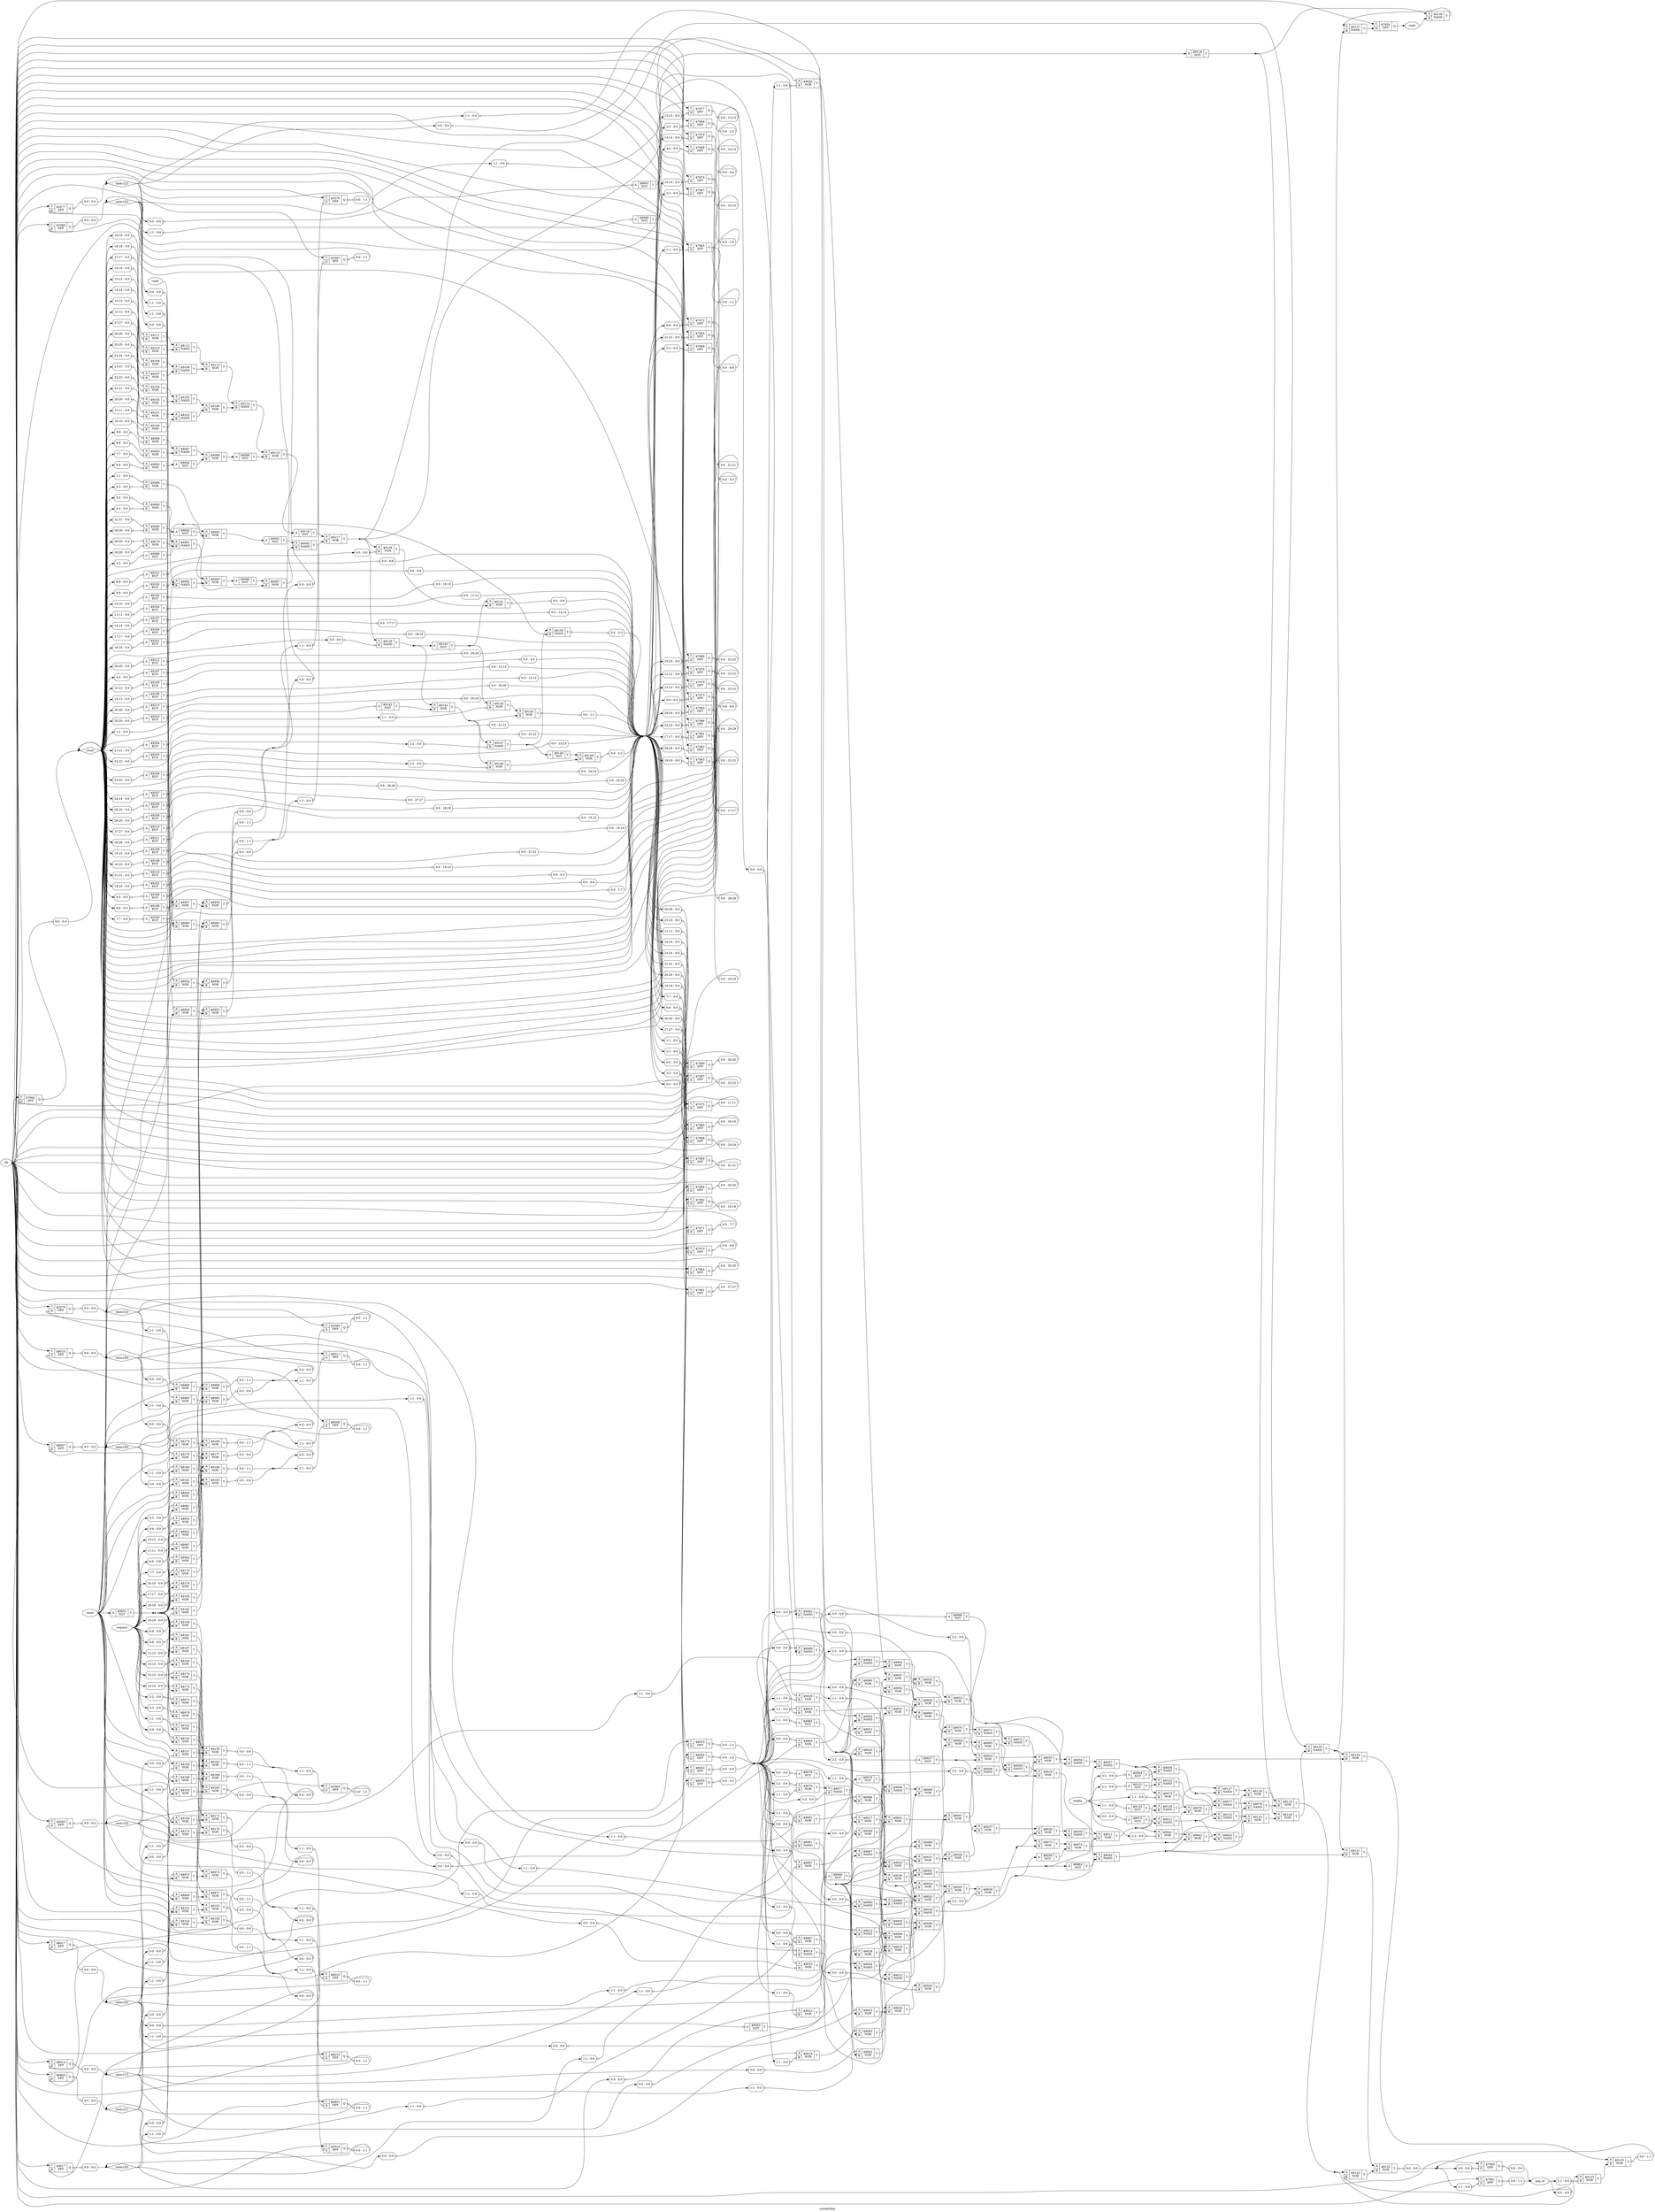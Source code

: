 digraph "roundrobin" {
label="roundrobin";
rankdir="LR";
remincross=true;
n226 [ shape=octagon, label="clk", color="black", fontcolor="black" ];
n227 [ shape=diamond, label="count", color="black", fontcolor="black" ];
n228 [ shape=octagon, label="empty", color="black", fontcolor="black" ];
n229 [ shape=diamond, label="mem1[0]", color="black", fontcolor="black" ];
n230 [ shape=diamond, label="mem1[1]", color="black", fontcolor="black" ];
n231 [ shape=diamond, label="mem1[2]", color="black", fontcolor="black" ];
n232 [ shape=diamond, label="mem1[3]", color="black", fontcolor="black" ];
n233 [ shape=diamond, label="mem1[4]", color="black", fontcolor="black" ];
n234 [ shape=diamond, label="mem1[5]", color="black", fontcolor="black" ];
n235 [ shape=diamond, label="mem1[6]", color="black", fontcolor="black" ];
n236 [ shape=diamond, label="mem1[7]", color="black", fontcolor="black" ];
n237 [ shape=diamond, label="mem1[8]", color="black", fontcolor="black" ];
n238 [ shape=diamond, label="mem1[9]", color="black", fontcolor="black" ];
n239 [ shape=octagon, label="pop_id", color="black", fontcolor="black" ];
n240 [ shape=octagon, label="read", color="black", fontcolor="black" ];
n241 [ shape=octagon, label="request", color="black", fontcolor="black" ];
n242 [ shape=octagon, label="reset", color="black", fontcolor="black" ];
n243 [ shape=octagon, label="valid", color="black", fontcolor="black" ];
c247 [ shape=record, label="{{<p244> A|<p245> B}|$8950\nNOR|{<p246> Y}}" ];
x0 [ shape=record, style=rounded, label="<s0> 0:0 - 0:0 " ];
x0:e -> c247:p244:w [arrowhead=odiamond, arrowtail=odiamond, dir=both, color="black", label=""];
c248 [ shape=record, label="{{<p244> A}|$8951\nNOT|{<p246> Y}}" ];
c249 [ shape=record, label="{{<p244> A|<p245> B}|$8952\nNOR|{<p246> Y}}" ];
x1 [ shape=record, style=rounded, label="<s0> 11:11 - 0:0 " ];
x1:e -> c249:p244:w [arrowhead=odiamond, arrowtail=odiamond, dir=both, color="black", label=""];
c250 [ shape=record, label="{{<p244> A|<p245> B}|$8953\nNOR|{<p246> Y}}" ];
x2 [ shape=record, style=rounded, label="<s0> 0:0 - 0:0 " ];
c250:p246:e -> x2:w [arrowhead=odiamond, arrowtail=odiamond, dir=both, color="black", label=""];
c251 [ shape=record, label="{{<p244> A|<p245> B}|$8954\nNOR|{<p246> Y}}" ];
x3 [ shape=record, style=rounded, label="<s0> 1:1 - 0:0 " ];
x3:e -> c251:p244:w [arrowhead=odiamond, arrowtail=odiamond, dir=both, color="black", label=""];
c252 [ shape=record, label="{{<p244> A|<p245> B}|$8955\nNOR|{<p246> Y}}" ];
x4 [ shape=record, style=rounded, label="<s0> 10:10 - 0:0 " ];
x4:e -> c252:p244:w [arrowhead=odiamond, arrowtail=odiamond, dir=both, color="black", label=""];
c253 [ shape=record, label="{{<p244> A|<p245> B}|$8956\nNOR|{<p246> Y}}" ];
x5 [ shape=record, style=rounded, label="<s0> 0:0 - 1:1 " ];
c253:p246:e -> x5:w [arrowhead=odiamond, arrowtail=odiamond, dir=both, color="black", label=""];
c254 [ shape=record, label="{{<p244> A|<p245> B}|$8957\nNOR|{<p246> Y}}" ];
x6 [ shape=record, style=rounded, label="<s0> 0:0 - 0:0 " ];
x6:e -> c254:p245:w [arrowhead=odiamond, arrowtail=odiamond, dir=both, color="black", label=""];
c255 [ shape=record, label="{{<p244> A|<p245> B}|$8958\nNOR|{<p246> Y}}" ];
x7 [ shape=record, style=rounded, label="<s0> 5:5 - 0:0 " ];
x7:e -> c255:p244:w [arrowhead=odiamond, arrowtail=odiamond, dir=both, color="black", label=""];
c256 [ shape=record, label="{{<p244> A|<p245> B}|$8959\nNOR|{<p246> Y}}" ];
x8 [ shape=record, style=rounded, label="<s0> 0:0 - 0:0 " ];
c256:p246:e -> x8:w [arrowhead=odiamond, arrowtail=odiamond, dir=both, color="black", label=""];
c257 [ shape=record, label="{{<p244> A|<p245> B}|$8960\nNOR|{<p246> Y}}" ];
x9 [ shape=record, style=rounded, label="<s0> 1:1 - 0:0 " ];
x9:e -> c257:p245:w [arrowhead=odiamond, arrowtail=odiamond, dir=both, color="black", label=""];
c258 [ shape=record, label="{{<p244> A|<p245> B}|$8961\nNOR|{<p246> Y}}" ];
x10 [ shape=record, style=rounded, label="<s0> 4:4 - 0:0 " ];
x10:e -> c258:p244:w [arrowhead=odiamond, arrowtail=odiamond, dir=both, color="black", label=""];
c259 [ shape=record, label="{{<p244> A|<p245> B}|$8962\nNOR|{<p246> Y}}" ];
x11 [ shape=record, style=rounded, label="<s0> 0:0 - 1:1 " ];
c259:p246:e -> x11:w [arrowhead=odiamond, arrowtail=odiamond, dir=both, color="black", label=""];
c260 [ shape=record, label="{{<p244> A|<p245> B}|$8963\nNOR|{<p246> Y}}" ];
x12 [ shape=record, style=rounded, label="<s0> 0:0 - 0:0 " ];
x12:e -> c260:p244:w [arrowhead=odiamond, arrowtail=odiamond, dir=both, color="black", label=""];
c261 [ shape=record, label="{{<p244> A|<p245> B}|$8964\nNOR|{<p246> Y}}" ];
x13 [ shape=record, style=rounded, label="<s0> 7:7 - 0:0 " ];
x13:e -> c261:p244:w [arrowhead=odiamond, arrowtail=odiamond, dir=both, color="black", label=""];
c262 [ shape=record, label="{{<p244> A|<p245> B}|$8965\nNOR|{<p246> Y}}" ];
x14 [ shape=record, style=rounded, label="<s0> 0:0 - 0:0 " ];
c262:p246:e -> x14:w [arrowhead=odiamond, arrowtail=odiamond, dir=both, color="black", label=""];
c263 [ shape=record, label="{{<p244> A|<p245> B}|$8966\nNOR|{<p246> Y}}" ];
x15 [ shape=record, style=rounded, label="<s0> 1:1 - 0:0 " ];
x15:e -> c263:p244:w [arrowhead=odiamond, arrowtail=odiamond, dir=both, color="black", label=""];
c264 [ shape=record, label="{{<p244> A|<p245> B}|$8967\nNOR|{<p246> Y}}" ];
x16 [ shape=record, style=rounded, label="<s0> 6:6 - 0:0 " ];
x16:e -> c264:p244:w [arrowhead=odiamond, arrowtail=odiamond, dir=both, color="black", label=""];
c265 [ shape=record, label="{{<p244> A|<p245> B}|$8968\nNOR|{<p246> Y}}" ];
x17 [ shape=record, style=rounded, label="<s0> 0:0 - 1:1 " ];
c265:p246:e -> x17:w [arrowhead=odiamond, arrowtail=odiamond, dir=both, color="black", label=""];
c266 [ shape=record, label="{{<p244> A|<p245> B}|$8969\nNOR|{<p246> Y}}" ];
x18 [ shape=record, style=rounded, label="<s0> 0:0 - 0:0 " ];
x18:e -> c266:p244:w [arrowhead=odiamond, arrowtail=odiamond, dir=both, color="black", label=""];
c267 [ shape=record, label="{{<p244> A|<p245> B}|$8970\nNOR|{<p246> Y}}" ];
x19 [ shape=record, style=rounded, label="<s0> 3:3 - 0:0 " ];
x19:e -> c267:p244:w [arrowhead=odiamond, arrowtail=odiamond, dir=both, color="black", label=""];
c268 [ shape=record, label="{{<p244> A|<p245> B}|$8971\nNOR|{<p246> Y}}" ];
x20 [ shape=record, style=rounded, label="<s0> 0:0 - 0:0 " ];
c268:p246:e -> x20:w [arrowhead=odiamond, arrowtail=odiamond, dir=both, color="black", label=""];
c269 [ shape=record, label="{{<p244> A|<p245> B}|$8972\nNOR|{<p246> Y}}" ];
x21 [ shape=record, style=rounded, label="<s0> 1:1 - 0:0 " ];
x21:e -> c269:p244:w [arrowhead=odiamond, arrowtail=odiamond, dir=both, color="black", label=""];
c270 [ shape=record, label="{{<p244> A|<p245> B}|$8973\nNOR|{<p246> Y}}" ];
x22 [ shape=record, style=rounded, label="<s0> 2:2 - 0:0 " ];
x22:e -> c270:p244:w [arrowhead=odiamond, arrowtail=odiamond, dir=both, color="black", label=""];
c271 [ shape=record, label="{{<p244> A|<p245> B}|$8974\nNOR|{<p246> Y}}" ];
x23 [ shape=record, style=rounded, label="<s0> 0:0 - 1:1 " ];
c271:p246:e -> x23:w [arrowhead=odiamond, arrowtail=odiamond, dir=both, color="black", label=""];
c272 [ shape=record, label="{{<p244> A}|$8975\nNOT|{<p246> Y}}" ];
x24 [ shape=record, style=rounded, label="<s0> 0:0 - 0:0 " ];
x24:e -> c272:p244:w [arrowhead=odiamond, arrowtail=odiamond, dir=both, color="black", label=""];
c273 [ shape=record, label="{{<p244> A|<p245> B}|$8976\nNOR|{<p246> Y}}" ];
x25 [ shape=record, style=rounded, label="<s0> 2:2 - 0:0 " ];
x25:e -> c273:p244:w [arrowhead=odiamond, arrowtail=odiamond, dir=both, color="black", label=""];
x26 [ shape=record, style=rounded, label="<s0> 1:1 - 0:0 " ];
x26:e -> c273:p245:w [arrowhead=odiamond, arrowtail=odiamond, dir=both, color="black", label=""];
c274 [ shape=record, label="{{<p244> A|<p245> B}|$8977\nNAND|{<p246> Y}}" ];
x27 [ shape=record, style=rounded, label="<s0> 3:3 - 0:0 " ];
x27:e -> c274:p245:w [arrowhead=odiamond, arrowtail=odiamond, dir=both, color="black", label=""];
c275 [ shape=record, label="{{<p244> A}|$8978\nNOT|{<p246> Y}}" ];
c276 [ shape=record, label="{{<p244> A}|$8979\nNOT|{<p246> Y}}" ];
x28 [ shape=record, style=rounded, label="<s0> 0:0 - 0:0 " ];
x28:e -> c276:p244:w [arrowhead=odiamond, arrowtail=odiamond, dir=both, color="black", label=""];
c277 [ shape=record, label="{{<p244> A|<p245> B}|$8980\nNAND|{<p246> Y}}" ];
x29 [ shape=record, style=rounded, label="<s0> 1:1 - 0:0 " ];
x29:e -> c277:p244:w [arrowhead=odiamond, arrowtail=odiamond, dir=both, color="black", label=""];
c278 [ shape=record, label="{{<p244> A|<p245> B}|$8981\nNAND|{<p246> Y}}" ];
x30 [ shape=record, style=rounded, label="<s0> 1:1 - 0:0 " ];
x30:e -> c278:p244:w [arrowhead=odiamond, arrowtail=odiamond, dir=both, color="black", label=""];
x31 [ shape=record, style=rounded, label="<s0> 0:0 - 0:0 " ];
x31:e -> c278:p245:w [arrowhead=odiamond, arrowtail=odiamond, dir=both, color="black", label=""];
c279 [ shape=record, label="{{<p244> A|<p245> B}|$8982\nNAND|{<p246> Y}}" ];
c280 [ shape=record, label="{{<p244> A|<p245> B}|$8983\nNAND|{<p246> Y}}" ];
c281 [ shape=record, label="{{<p244> A}|$8984\nNOT|{<p246> Y}}" ];
c282 [ shape=record, label="{{<p244> A}|$8985\nNOT|{<p246> Y}}" ];
x32 [ shape=record, style=rounded, label="<s0> 1:1 - 0:0 " ];
x32:e -> c282:p244:w [arrowhead=odiamond, arrowtail=odiamond, dir=both, color="black", label=""];
c283 [ shape=record, label="{{<p244> A|<p245> B}|$8986\nNOR|{<p246> Y}}" ];
x33 [ shape=record, style=rounded, label="<s0> 1:1 - 0:0 " ];
x33:e -> c283:p244:w [arrowhead=odiamond, arrowtail=odiamond, dir=both, color="black", label=""];
c284 [ shape=record, label="{{<p244> A|<p245> B}|$8987\nNOR|{<p246> Y}}" ];
x34 [ shape=record, style=rounded, label="<s0> 1:1 - 0:0 " ];
x34:e -> c284:p244:w [arrowhead=odiamond, arrowtail=odiamond, dir=both, color="black", label=""];
x35 [ shape=record, style=rounded, label="<s0> 1:1 - 0:0 " ];
x35:e -> c284:p245:w [arrowhead=odiamond, arrowtail=odiamond, dir=both, color="black", label=""];
c285 [ shape=record, label="{{<p244> A|<p245> B}|$8988\nNOR|{<p246> Y}}" ];
c286 [ shape=record, label="{{<p244> A|<p245> B}|$8989\nNOR|{<p246> Y}}" ];
c287 [ shape=record, label="{{<p244> A|<p245> B}|$8990\nNOR|{<p246> Y}}" ];
x36 [ shape=record, style=rounded, label="<s0> 1:1 - 0:0 " ];
x36:e -> c287:p245:w [arrowhead=odiamond, arrowtail=odiamond, dir=both, color="black", label=""];
c288 [ shape=record, label="{{<p244> A|<p245> B}|$8991\nNOR|{<p246> Y}}" ];
x37 [ shape=record, style=rounded, label="<s0> 1:1 - 0:0 " ];
x37:e -> c288:p244:w [arrowhead=odiamond, arrowtail=odiamond, dir=both, color="black", label=""];
x38 [ shape=record, style=rounded, label="<s0> 1:1 - 0:0 " ];
x38:e -> c288:p245:w [arrowhead=odiamond, arrowtail=odiamond, dir=both, color="black", label=""];
c289 [ shape=record, label="{{<p244> A|<p245> B}|$8992\nNOR|{<p246> Y}}" ];
c290 [ shape=record, label="{{<p244> A|<p245> B}|$8993\nNOR|{<p246> Y}}" ];
x39 [ shape=record, style=rounded, label="<s0> 0:0 - 0:0 " ];
x39:e -> c290:p245:w [arrowhead=odiamond, arrowtail=odiamond, dir=both, color="black", label=""];
c291 [ shape=record, label="{{<p244> A|<p245> B}|$8994\nNOR|{<p246> Y}}" ];
c292 [ shape=record, label="{{<p244> A|<p245> B}|$8995\nNOR|{<p246> Y}}" ];
x40 [ shape=record, style=rounded, label="<s0> 2:2 - 0:0 " ];
x40:e -> c292:p245:w [arrowhead=odiamond, arrowtail=odiamond, dir=both, color="black", label=""];
c293 [ shape=record, label="{{<p244> A}|$8996\nNOT|{<p246> Y}}" ];
x41 [ shape=record, style=rounded, label="<s0> 3:3 - 0:0 " ];
x41:e -> c293:p244:w [arrowhead=odiamond, arrowtail=odiamond, dir=both, color="black", label=""];
c294 [ shape=record, label="{{<p244> A|<p245> B}|$8997\nNOR|{<p246> Y}}" ];
x42 [ shape=record, style=rounded, label="<s0> 0:0 - 0:0 " ];
x42:e -> c294:p244:w [arrowhead=odiamond, arrowtail=odiamond, dir=both, color="black", label=""];
x43 [ shape=record, style=rounded, label="<s0> 1:1 - 0:0 " ];
x43:e -> c294:p245:w [arrowhead=odiamond, arrowtail=odiamond, dir=both, color="black", label=""];
c295 [ shape=record, label="{{<p244> A}|$8998\nNOT|{<p246> Y}}" ];
x44 [ shape=record, style=rounded, label="<s0> 1:1 - 0:0 " ];
x44:e -> c295:p244:w [arrowhead=odiamond, arrowtail=odiamond, dir=both, color="black", label=""];
c296 [ shape=record, label="{{<p244> A|<p245> B}|$8999\nNAND|{<p246> Y}}" ];
x45 [ shape=record, style=rounded, label="<s0> 0:0 - 0:0 " ];
x45:e -> c296:p244:w [arrowhead=odiamond, arrowtail=odiamond, dir=both, color="black", label=""];
c297 [ shape=record, label="{{<p244> A|<p245> B}|$9000\nNAND|{<p246> Y}}" ];
c298 [ shape=record, label="{{<p244> A|<p245> B}|$9001\nNOR|{<p246> Y}}" ];
c299 [ shape=record, label="{{<p244> A|<p245> B}|$9002\nNOR|{<p246> Y}}" ];
x46 [ shape=record, style=rounded, label="<s0> 1:1 - 0:0 " ];
x46:e -> c299:p244:w [arrowhead=odiamond, arrowtail=odiamond, dir=both, color="black", label=""];
c300 [ shape=record, label="{{<p244> A}|$9003\nNOT|{<p246> Y}}" ];
x47 [ shape=record, style=rounded, label="<s0> 1:1 - 0:0 " ];
x47:e -> c300:p244:w [arrowhead=odiamond, arrowtail=odiamond, dir=both, color="black", label=""];
c301 [ shape=record, label="{{<p244> A|<p245> B}|$9004\nNAND|{<p246> Y}}" ];
c302 [ shape=record, label="{{<p244> A|<p245> B}|$9005\nNAND|{<p246> Y}}" ];
x48 [ shape=record, style=rounded, label="<s0> 1:1 - 0:0 " ];
x48:e -> c302:p245:w [arrowhead=odiamond, arrowtail=odiamond, dir=both, color="black", label=""];
c303 [ shape=record, label="{{<p244> A|<p245> B}|$9006\nNOR|{<p246> Y}}" ];
c304 [ shape=record, label="{{<p244> A|<p245> B}|$9007\nNOR|{<p246> Y}}" ];
c305 [ shape=record, label="{{<p244> A|<p245> B}|$9008\nNAND|{<p246> Y}}" ];
x49 [ shape=record, style=rounded, label="<s0> 2:2 - 0:0 " ];
x49:e -> c305:p245:w [arrowhead=odiamond, arrowtail=odiamond, dir=both, color="black", label=""];
c306 [ shape=record, label="{{<p244> A|<p245> B}|$9009\nNAND|{<p246> Y}}" ];
c307 [ shape=record, label="{{<p244> A|<p245> B}|$9010\nNOR|{<p246> Y}}" ];
c308 [ shape=record, label="{{<p244> A|<p245> B}|$9011\nNOR|{<p246> Y}}" ];
c309 [ shape=record, label="{{<p244> A|<p245> B}|$9012\nNAND|{<p246> Y}}" ];
c310 [ shape=record, label="{{<p244> A|<p245> B}|$9013\nNAND|{<p246> Y}}" ];
x50 [ shape=record, style=rounded, label="<s0> 0:0 - 0:0 " ];
x50:e -> c310:p244:w [arrowhead=odiamond, arrowtail=odiamond, dir=both, color="black", label=""];
c311 [ shape=record, label="{{<p244> A|<p245> B}|$9014\nNAND|{<p246> Y}}" ];
x51 [ shape=record, style=rounded, label="<s0> 0:0 - 0:0 " ];
x51:e -> c311:p244:w [arrowhead=odiamond, arrowtail=odiamond, dir=both, color="black", label=""];
x52 [ shape=record, style=rounded, label="<s0> 0:0 - 0:0 " ];
x52:e -> c311:p245:w [arrowhead=odiamond, arrowtail=odiamond, dir=both, color="black", label=""];
c312 [ shape=record, label="{{<p244> A|<p245> B}|$9015\nNAND|{<p246> Y}}" ];
c313 [ shape=record, label="{{<p244> A|<p245> B}|$9016\nNAND|{<p246> Y}}" ];
c314 [ shape=record, label="{{<p244> A|<p245> B}|$9017\nNOR|{<p246> Y}}" ];
x53 [ shape=record, style=rounded, label="<s0> 0:0 - 0:0 " ];
x53:e -> c314:p244:w [arrowhead=odiamond, arrowtail=odiamond, dir=both, color="black", label=""];
c315 [ shape=record, label="{{<p244> A|<p245> B}|$9018\nNOR|{<p246> Y}}" ];
x54 [ shape=record, style=rounded, label="<s0> 0:0 - 0:0 " ];
x54:e -> c315:p244:w [arrowhead=odiamond, arrowtail=odiamond, dir=both, color="black", label=""];
x55 [ shape=record, style=rounded, label="<s0> 1:1 - 0:0 " ];
x55:e -> c315:p245:w [arrowhead=odiamond, arrowtail=odiamond, dir=both, color="black", label=""];
c316 [ shape=record, label="{{<p244> A|<p245> B}|$9019\nNOR|{<p246> Y}}" ];
c317 [ shape=record, label="{{<p244> A|<p245> B}|$9020\nNOR|{<p246> Y}}" ];
c318 [ shape=record, label="{{<p244> A|<p245> B}|$9021\nNOR|{<p246> Y}}" ];
x56 [ shape=record, style=rounded, label="<s0> 0:0 - 0:0 " ];
x56:e -> c318:p245:w [arrowhead=odiamond, arrowtail=odiamond, dir=both, color="black", label=""];
c319 [ shape=record, label="{{<p244> A|<p245> B}|$9022\nNOR|{<p246> Y}}" ];
x57 [ shape=record, style=rounded, label="<s0> 0:0 - 0:0 " ];
x57:e -> c319:p244:w [arrowhead=odiamond, arrowtail=odiamond, dir=both, color="black", label=""];
x58 [ shape=record, style=rounded, label="<s0> 1:1 - 0:0 " ];
x58:e -> c319:p245:w [arrowhead=odiamond, arrowtail=odiamond, dir=both, color="black", label=""];
c320 [ shape=record, label="{{<p244> A|<p245> B}|$9023\nNOR|{<p246> Y}}" ];
c321 [ shape=record, label="{{<p244> A|<p245> B}|$9024\nNOR|{<p246> Y}}" ];
x59 [ shape=record, style=rounded, label="<s0> 0:0 - 0:0 " ];
x59:e -> c321:p245:w [arrowhead=odiamond, arrowtail=odiamond, dir=both, color="black", label=""];
c322 [ shape=record, label="{{<p244> A|<p245> B}|$9025\nNOR|{<p246> Y}}" ];
c323 [ shape=record, label="{{<p244> A|<p245> B}|$9026\nNOR|{<p246> Y}}" ];
x60 [ shape=record, style=rounded, label="<s0> 2:2 - 0:0 " ];
x60:e -> c323:p245:w [arrowhead=odiamond, arrowtail=odiamond, dir=both, color="black", label=""];
c324 [ shape=record, label="{{<p244> A}|$9027\nNOT|{<p246> Y}}" ];
x61 [ shape=record, style=rounded, label="<s0> 2:2 - 0:0 " ];
x61:e -> c324:p244:w [arrowhead=odiamond, arrowtail=odiamond, dir=both, color="black", label=""];
c325 [ shape=record, label="{{<p244> A|<p245> B}|$9028\nNOR|{<p246> Y}}" ];
x62 [ shape=record, style=rounded, label="<s0> 0:0 - 0:0 " ];
x62:e -> c325:p244:w [arrowhead=odiamond, arrowtail=odiamond, dir=both, color="black", label=""];
c326 [ shape=record, label="{{<p244> A|<p245> B}|$9029\nNOR|{<p246> Y}}" ];
x63 [ shape=record, style=rounded, label="<s0> 0:0 - 0:0 " ];
x63:e -> c326:p244:w [arrowhead=odiamond, arrowtail=odiamond, dir=both, color="black", label=""];
x64 [ shape=record, style=rounded, label="<s0> 1:1 - 0:0 " ];
x64:e -> c326:p245:w [arrowhead=odiamond, arrowtail=odiamond, dir=both, color="black", label=""];
c327 [ shape=record, label="{{<p244> A|<p245> B}|$9030\nNOR|{<p246> Y}}" ];
c328 [ shape=record, label="{{<p244> A|<p245> B}|$9031\nNOR|{<p246> Y}}" ];
c329 [ shape=record, label="{{<p244> A|<p245> B}|$9032\nNOR|{<p246> Y}}" ];
x65 [ shape=record, style=rounded, label="<s0> 0:0 - 0:0 " ];
x65:e -> c329:p244:w [arrowhead=odiamond, arrowtail=odiamond, dir=both, color="black", label=""];
c330 [ shape=record, label="{{<p244> A|<p245> B}|$9033\nNOR|{<p246> Y}}" ];
x66 [ shape=record, style=rounded, label="<s0> 1:1 - 0:0 " ];
x66:e -> c330:p244:w [arrowhead=odiamond, arrowtail=odiamond, dir=both, color="black", label=""];
x67 [ shape=record, style=rounded, label="<s0> 0:0 - 0:0 " ];
x67:e -> c330:p245:w [arrowhead=odiamond, arrowtail=odiamond, dir=both, color="black", label=""];
c331 [ shape=record, label="{{<p244> A|<p245> B}|$9034\nNOR|{<p246> Y}}" ];
c332 [ shape=record, label="{{<p244> A|<p245> B}|$9035\nNOR|{<p246> Y}}" ];
x68 [ shape=record, style=rounded, label="<s0> 0:0 - 0:0 " ];
x68:e -> c332:p245:w [arrowhead=odiamond, arrowtail=odiamond, dir=both, color="black", label=""];
c333 [ shape=record, label="{{<p244> A|<p245> B}|$9036\nNOR|{<p246> Y}}" ];
c334 [ shape=record, label="{{<p244> A|<p245> B}|$9037\nNOR|{<p246> Y}}" ];
c335 [ shape=record, label="{{<p244> A|<p245> B}|$9038\nNOR|{<p246> Y}}" ];
c336 [ shape=record, label="{{<p244> A|<p245> B}|$9039\nNAND|{<p246> Y}}" ];
c337 [ shape=record, label="{{<p244> A|<p245> B}|$9040\nNAND|{<p246> Y}}" ];
c338 [ shape=record, label="{{<p244> A|<p245> B}|$9041\nNOR|{<p246> Y}}" ];
x69 [ shape=record, style=rounded, label="<s0> 2:2 - 0:0 " ];
x69:e -> c338:p245:w [arrowhead=odiamond, arrowtail=odiamond, dir=both, color="black", label=""];
c339 [ shape=record, label="{{<p244> A|<p245> B}|$9042\nNOR|{<p246> Y}}" ];
c340 [ shape=record, label="{{<p244> A|<p245> B}|$9043\nNAND|{<p246> Y}}" ];
c341 [ shape=record, label="{{<p244> A}|$9044\nNOT|{<p246> Y}}" ];
x70 [ shape=record, style=rounded, label="<s0> 3:3 - 0:0 " ];
x70:e -> c341:p244:w [arrowhead=odiamond, arrowtail=odiamond, dir=both, color="black", label=""];
c342 [ shape=record, label="{{<p244> A|<p245> B}|$9045\nNOR|{<p246> Y}}" ];
x71 [ shape=record, style=rounded, label="<s0> 1:1 - 0:0 " ];
x71:e -> c342:p244:w [arrowhead=odiamond, arrowtail=odiamond, dir=both, color="black", label=""];
c343 [ shape=record, label="{{<p244> A|<p245> B}|$9046\nNOR|{<p246> Y}}" ];
x72 [ shape=record, style=rounded, label="<s0> 1:1 - 0:0 " ];
x72:e -> c343:p244:w [arrowhead=odiamond, arrowtail=odiamond, dir=both, color="black", label=""];
x73 [ shape=record, style=rounded, label="<s0> 1:1 - 0:0 " ];
x73:e -> c343:p245:w [arrowhead=odiamond, arrowtail=odiamond, dir=both, color="black", label=""];
c344 [ shape=record, label="{{<p244> A|<p245> B}|$9047\nNOR|{<p246> Y}}" ];
c345 [ shape=record, label="{{<p244> A|<p245> B}|$9048\nNOR|{<p246> Y}}" ];
c346 [ shape=record, label="{{<p244> A|<p245> B}|$9049\nNOR|{<p246> Y}}" ];
x74 [ shape=record, style=rounded, label="<s0> 1:1 - 0:0 " ];
x74:e -> c346:p244:w [arrowhead=odiamond, arrowtail=odiamond, dir=both, color="black", label=""];
c347 [ shape=record, label="{{<p244> A|<p245> B}|$9050\nNOR|{<p246> Y}}" ];
x75 [ shape=record, style=rounded, label="<s0> 1:1 - 0:0 " ];
x75:e -> c347:p244:w [arrowhead=odiamond, arrowtail=odiamond, dir=both, color="black", label=""];
x76 [ shape=record, style=rounded, label="<s0> 1:1 - 0:0 " ];
x76:e -> c347:p245:w [arrowhead=odiamond, arrowtail=odiamond, dir=both, color="black", label=""];
c348 [ shape=record, label="{{<p244> A|<p245> B}|$9051\nNOR|{<p246> Y}}" ];
c349 [ shape=record, label="{{<p244> A|<p245> B}|$9052\nNOR|{<p246> Y}}" ];
x77 [ shape=record, style=rounded, label="<s0> 0:0 - 0:0 " ];
x77:e -> c349:p245:w [arrowhead=odiamond, arrowtail=odiamond, dir=both, color="black", label=""];
c350 [ shape=record, label="{{<p244> A|<p245> B}|$9053\nNOR|{<p246> Y}}" ];
c351 [ shape=record, label="{{<p244> A|<p245> B}|$9054\nNOR|{<p246> Y}}" ];
c352 [ shape=record, label="{{<p244> A|<p245> B}|$9055\nNOR|{<p246> Y}}" ];
c353 [ shape=record, label="{{<p244> A|<p245> B}|$9056\nNAND|{<p246> Y}}" ];
c354 [ shape=record, label="{{<p244> A|<p245> B}|$9057\nNAND|{<p246> Y}}" ];
c355 [ shape=record, label="{{<p244> A|<p245> B}|$9058\nNAND|{<p246> Y}}" ];
c356 [ shape=record, label="{{<p244> A}|$9059\nNOT|{<p246> Y}}" ];
c357 [ shape=record, label="{{<p244> A|<p245> B}|$9060\nNOR|{<p246> Y}}" ];
x78 [ shape=record, style=rounded, label="<s0> 0:0 - 0:0 " ];
x78:e -> c357:p244:w [arrowhead=odiamond, arrowtail=odiamond, dir=both, color="black", label=""];
x79 [ shape=record, style=rounded, label="<s0> 0:0 - 0:0 " ];
x79:e -> c357:p245:w [arrowhead=odiamond, arrowtail=odiamond, dir=both, color="black", label=""];
c358 [ shape=record, label="{{<p244> A}|$9061\nNOT|{<p246> Y}}" ];
x80 [ shape=record, style=rounded, label="<s0> 0:0 - 0:0 " ];
x80:e -> c358:p244:w [arrowhead=odiamond, arrowtail=odiamond, dir=both, color="black", label=""];
c359 [ shape=record, label="{{<p244> A|<p245> B}|$9062\nNAND|{<p246> Y}}" ];
x81 [ shape=record, style=rounded, label="<s0> 0:0 - 0:0 " ];
x81:e -> c359:p244:w [arrowhead=odiamond, arrowtail=odiamond, dir=both, color="black", label=""];
c360 [ shape=record, label="{{<p244> A|<p245> B}|$9063\nNAND|{<p246> Y}}" ];
c361 [ shape=record, label="{{<p244> A|<p245> B}|$9064\nNOR|{<p246> Y}}" ];
c362 [ shape=record, label="{{<p244> A|<p245> B}|$9065\nNOR|{<p246> Y}}" ];
x82 [ shape=record, style=rounded, label="<s0> 0:0 - 0:0 " ];
x82:e -> c362:p244:w [arrowhead=odiamond, arrowtail=odiamond, dir=both, color="black", label=""];
c363 [ shape=record, label="{{<p244> A}|$9066\nNOT|{<p246> Y}}" ];
x83 [ shape=record, style=rounded, label="<s0> 0:0 - 0:0 " ];
x83:e -> c363:p244:w [arrowhead=odiamond, arrowtail=odiamond, dir=both, color="black", label=""];
c364 [ shape=record, label="{{<p244> A|<p245> B}|$9067\nNAND|{<p246> Y}}" ];
c365 [ shape=record, label="{{<p244> A|<p245> B}|$9068\nNAND|{<p246> Y}}" ];
x84 [ shape=record, style=rounded, label="<s0> 1:1 - 0:0 " ];
x84:e -> c365:p245:w [arrowhead=odiamond, arrowtail=odiamond, dir=both, color="black", label=""];
c366 [ shape=record, label="{{<p244> A|<p245> B}|$9069\nNOR|{<p246> Y}}" ];
c367 [ shape=record, label="{{<p244> A|<p245> B}|$9070\nNOR|{<p246> Y}}" ];
c368 [ shape=record, label="{{<p244> A|<p245> B}|$9071\nNAND|{<p246> Y}}" ];
x85 [ shape=record, style=rounded, label="<s0> 2:2 - 0:0 " ];
x85:e -> c368:p245:w [arrowhead=odiamond, arrowtail=odiamond, dir=both, color="black", label=""];
c369 [ shape=record, label="{{<p244> A|<p245> B}|$9072\nNAND|{<p246> Y}}" ];
c370 [ shape=record, label="{{<p244> A|<p245> B}|$9073\nNOR|{<p246> Y}}" ];
c371 [ shape=record, label="{{<p244> A|<p245> B}|$9074\nNOR|{<p246> Y}}" ];
c372 [ shape=record, label="{{<p244> A|<p245> B}|$9075\nNOR|{<p246> Y}}" ];
x86 [ shape=record, style=rounded, label="<s0> 1:1 - 0:0 " ];
x86:e -> c372:p245:w [arrowhead=odiamond, arrowtail=odiamond, dir=both, color="black", label=""];
c373 [ shape=record, label="{{<p244> A|<p245> B}|$9076\nNOR|{<p246> Y}}" ];
c374 [ shape=record, label="{{<p244> A|<p245> B}|$9077\nNAND|{<p246> Y}}" ];
c375 [ shape=record, label="{{<p244> A|<p245> B}|$9078\nNAND|{<p246> Y}}" ];
c376 [ shape=record, label="{{<p244> A|<p245> B}|$9079\nNOR|{<p246> Y}}" ];
x87 [ shape=record, style=rounded, label="<s0> 29:29 - 0:0 " ];
x87:e -> c376:p244:w [arrowhead=odiamond, arrowtail=odiamond, dir=both, color="black", label=""];
x88 [ shape=record, style=rounded, label="<s0> 28:28 - 0:0 " ];
x88:e -> c376:p245:w [arrowhead=odiamond, arrowtail=odiamond, dir=both, color="black", label=""];
c377 [ shape=record, label="{{<p244> A|<p245> B}|$9080\nNOR|{<p246> Y}}" ];
x89 [ shape=record, style=rounded, label="<s0> 31:31 - 0:0 " ];
x89:e -> c377:p244:w [arrowhead=odiamond, arrowtail=odiamond, dir=both, color="black", label=""];
x90 [ shape=record, style=rounded, label="<s0> 30:30 - 0:0 " ];
x90:e -> c377:p245:w [arrowhead=odiamond, arrowtail=odiamond, dir=both, color="black", label=""];
c378 [ shape=record, label="{{<p244> A|<p245> B}|$9081\nNAND|{<p246> Y}}" ];
c379 [ shape=record, label="{{<p244> A|<p245> B}|$9082\nNAND|{<p246> Y}}" ];
c380 [ shape=record, label="{{<p244> A|<p245> B}|$9083\nNOR|{<p246> Y}}" ];
x91 [ shape=record, style=rounded, label="<s0> 5:5 - 0:0 " ];
x91:e -> c380:p244:w [arrowhead=odiamond, arrowtail=odiamond, dir=both, color="black", label=""];
x92 [ shape=record, style=rounded, label="<s0> 4:4 - 0:0 " ];
x92:e -> c380:p245:w [arrowhead=odiamond, arrowtail=odiamond, dir=both, color="black", label=""];
c381 [ shape=record, label="{{<p244> A}|$9084\nNOT|{<p246> Y}}" ];
c382 [ shape=record, label="{{<p244> A|<p245> B}|$9085\nNOR|{<p246> Y}}" ];
c383 [ shape=record, label="{{<p244> A}|$9086\nNOT|{<p246> Y}}" ];
c384 [ shape=record, label="{{<p244> A|<p245> B}|$9087\nNOR|{<p246> Y}}" ];
c385 [ shape=record, label="{{<p244> A}|$9088\nNOT|{<p246> Y}}" ];
x93 [ shape=record, style=rounded, label="<s0> 3:3 - 0:0 " ];
x93:e -> c385:p244:w [arrowhead=odiamond, arrowtail=odiamond, dir=both, color="black", label=""];
c386 [ shape=record, label="{{<p244> A|<p245> B}|$9089\nNOR|{<p246> Y}}" ];
x94 [ shape=record, style=rounded, label="<s0> 1:1 - 0:0 " ];
x94:e -> c386:p244:w [arrowhead=odiamond, arrowtail=odiamond, dir=both, color="black", label=""];
x95 [ shape=record, style=rounded, label="<s0> 2:2 - 0:0 " ];
x95:e -> c386:p245:w [arrowhead=odiamond, arrowtail=odiamond, dir=both, color="black", label=""];
c387 [ shape=record, label="{{<p244> A|<p245> B}|$9090\nNOR|{<p246> Y}}" ];
c388 [ shape=record, label="{{<p244> A}|$9091\nNOT|{<p246> Y}}" ];
c389 [ shape=record, label="{{<p244> A|<p245> B}|$9092\nNAND|{<p246> Y}}" ];
c390 [ shape=record, label="{{<p244> A|<p245> B}|$9093\nNOR|{<p246> Y}}" ];
x96 [ shape=record, style=rounded, label="<s0> 7:7 - 0:0 " ];
x96:e -> c390:p244:w [arrowhead=odiamond, arrowtail=odiamond, dir=both, color="black", label=""];
x97 [ shape=record, style=rounded, label="<s0> 6:6 - 0:0 " ];
x97:e -> c390:p245:w [arrowhead=odiamond, arrowtail=odiamond, dir=both, color="black", label=""];
c391 [ shape=record, label="{{<p244> A}|$9094\nNOT|{<p246> Y}}" ];
c392 [ shape=record, label="{{<p244> A|<p245> B}|$9095\nNOR|{<p246> Y}}" ];
x98 [ shape=record, style=rounded, label="<s0> 9:9 - 0:0 " ];
x98:e -> c392:p244:w [arrowhead=odiamond, arrowtail=odiamond, dir=both, color="black", label=""];
x99 [ shape=record, style=rounded, label="<s0> 8:8 - 0:0 " ];
x99:e -> c392:p245:w [arrowhead=odiamond, arrowtail=odiamond, dir=both, color="black", label=""];
c393 [ shape=record, label="{{<p244> A|<p245> B}|$9096\nNOR|{<p246> Y}}" ];
x100 [ shape=record, style=rounded, label="<s0> 11:11 - 0:0 " ];
x100:e -> c393:p244:w [arrowhead=odiamond, arrowtail=odiamond, dir=both, color="black", label=""];
x101 [ shape=record, style=rounded, label="<s0> 10:10 - 0:0 " ];
x101:e -> c393:p245:w [arrowhead=odiamond, arrowtail=odiamond, dir=both, color="black", label=""];
c394 [ shape=record, label="{{<p244> A|<p245> B}|$9097\nNAND|{<p246> Y}}" ];
c395 [ shape=record, label="{{<p244> A|<p245> B}|$9098\nNOR|{<p246> Y}}" ];
c396 [ shape=record, label="{{<p244> A}|$9099\nNOT|{<p246> Y}}" ];
c397 [ shape=record, label="{{<p244> A|<p245> B}|$9100\nNOR|{<p246> Y}}" ];
x102 [ shape=record, style=rounded, label="<s0> 21:21 - 0:0 " ];
x102:e -> c397:p244:w [arrowhead=odiamond, arrowtail=odiamond, dir=both, color="black", label=""];
x103 [ shape=record, style=rounded, label="<s0> 20:20 - 0:0 " ];
x103:e -> c397:p245:w [arrowhead=odiamond, arrowtail=odiamond, dir=both, color="black", label=""];
c398 [ shape=record, label="{{<p244> A|<p245> B}|$9101\nNOR|{<p246> Y}}" ];
x104 [ shape=record, style=rounded, label="<s0> 23:23 - 0:0 " ];
x104:e -> c398:p244:w [arrowhead=odiamond, arrowtail=odiamond, dir=both, color="black", label=""];
x105 [ shape=record, style=rounded, label="<s0> 22:22 - 0:0 " ];
x105:e -> c398:p245:w [arrowhead=odiamond, arrowtail=odiamond, dir=both, color="black", label=""];
c399 [ shape=record, label="{{<p244> A|<p245> B}|$9102\nNAND|{<p246> Y}}" ];
c400 [ shape=record, label="{{<p244> A|<p245> B}|$9103\nNOR|{<p246> Y}}" ];
x106 [ shape=record, style=rounded, label="<s0> 25:25 - 0:0 " ];
x106:e -> c400:p244:w [arrowhead=odiamond, arrowtail=odiamond, dir=both, color="black", label=""];
x107 [ shape=record, style=rounded, label="<s0> 24:24 - 0:0 " ];
x107:e -> c400:p245:w [arrowhead=odiamond, arrowtail=odiamond, dir=both, color="black", label=""];
c401 [ shape=record, label="{{<p244> A|<p245> B}|$9104\nNOR|{<p246> Y}}" ];
x108 [ shape=record, style=rounded, label="<s0> 27:27 - 0:0 " ];
x108:e -> c401:p244:w [arrowhead=odiamond, arrowtail=odiamond, dir=both, color="black", label=""];
x109 [ shape=record, style=rounded, label="<s0> 26:26 - 0:0 " ];
x109:e -> c401:p245:w [arrowhead=odiamond, arrowtail=odiamond, dir=both, color="black", label=""];
c402 [ shape=record, label="{{<p244> A|<p245> B}|$9105\nNAND|{<p246> Y}}" ];
c403 [ shape=record, label="{{<p244> A|<p245> B}|$9106\nNOR|{<p246> Y}}" ];
c404 [ shape=record, label="{{<p244> A|<p245> B}|$9107\nNOR|{<p246> Y}}" ];
x110 [ shape=record, style=rounded, label="<s0> 13:13 - 0:0 " ];
x110:e -> c404:p244:w [arrowhead=odiamond, arrowtail=odiamond, dir=both, color="black", label=""];
x111 [ shape=record, style=rounded, label="<s0> 12:12 - 0:0 " ];
x111:e -> c404:p245:w [arrowhead=odiamond, arrowtail=odiamond, dir=both, color="black", label=""];
c405 [ shape=record, label="{{<p244> A|<p245> B}|$9108\nNOR|{<p246> Y}}" ];
x112 [ shape=record, style=rounded, label="<s0> 15:15 - 0:0 " ];
x112:e -> c405:p244:w [arrowhead=odiamond, arrowtail=odiamond, dir=both, color="black", label=""];
x113 [ shape=record, style=rounded, label="<s0> 14:14 - 0:0 " ];
x113:e -> c405:p245:w [arrowhead=odiamond, arrowtail=odiamond, dir=both, color="black", label=""];
c406 [ shape=record, label="{{<p244> A|<p245> B}|$9109\nNAND|{<p246> Y}}" ];
c407 [ shape=record, label="{{<p244> A|<p245> B}|$9110\nNOR|{<p246> Y}}" ];
x114 [ shape=record, style=rounded, label="<s0> 17:17 - 0:0 " ];
x114:e -> c407:p244:w [arrowhead=odiamond, arrowtail=odiamond, dir=both, color="black", label=""];
x115 [ shape=record, style=rounded, label="<s0> 16:16 - 0:0 " ];
x115:e -> c407:p245:w [arrowhead=odiamond, arrowtail=odiamond, dir=both, color="black", label=""];
c408 [ shape=record, label="{{<p244> A|<p245> B}|$9111\nNOR|{<p246> Y}}" ];
x116 [ shape=record, style=rounded, label="<s0> 19:19 - 0:0 " ];
x116:e -> c408:p244:w [arrowhead=odiamond, arrowtail=odiamond, dir=both, color="black", label=""];
x117 [ shape=record, style=rounded, label="<s0> 18:18 - 0:0 " ];
x117:e -> c408:p245:w [arrowhead=odiamond, arrowtail=odiamond, dir=both, color="black", label=""];
c409 [ shape=record, label="{{<p244> A|<p245> B}|$9112\nNAND|{<p246> Y}}" ];
c410 [ shape=record, label="{{<p244> A|<p245> B}|$9113\nNOR|{<p246> Y}}" ];
c411 [ shape=record, label="{{<p244> A|<p245> B}|$9114\nNAND|{<p246> Y}}" ];
c412 [ shape=record, label="{{<p244> A|<p245> B}|$9115\nNOR|{<p246> Y}}" ];
c413 [ shape=record, label="{{<p244> A}|$9116\nNOT|{<p246> Y}}" ];
c414 [ shape=record, label="{{<p244> A|<p245> B}|$9117\nNOR|{<p246> Y}}" ];
c415 [ shape=record, label="{{<p244> A}|$9118\nNOT|{<p246> Y}}" ];
c416 [ shape=record, label="{{<p244> A|<p245> B}|$9119\nNOR|{<p246> Y}}" ];
c417 [ shape=record, label="{{<p244> A|<p245> B}|$9120\nNOR|{<p246> Y}}" ];
x118 [ shape=record, style=rounded, label="<s0> 0:0 - 0:0 " ];
x118:e -> c417:p245:w [arrowhead=odiamond, arrowtail=odiamond, dir=both, color="black", label=""];
c418 [ shape=record, label="{{<p244> A}|$9121\nNOT|{<p246> Y}}" ];
x119 [ shape=record, style=rounded, label="<s0> 2:2 - 0:0 " ];
x119:e -> c418:p244:w [arrowhead=odiamond, arrowtail=odiamond, dir=both, color="black", label=""];
c419 [ shape=record, label="{{<p244> A|<p245> B}|$9122\nNAND|{<p246> Y}}" ];
c420 [ shape=record, label="{{<p244> A|<p245> B}|$9123\nNAND|{<p246> Y}}" ];
c421 [ shape=record, label="{{<p244> A|<p245> B}|$9124\nNOR|{<p246> Y}}" ];
c422 [ shape=record, label="{{<p244> A}|$9125\nNOT|{<p246> Y}}" ];
x120 [ shape=record, style=rounded, label="<s0> 1:1 - 0:0 " ];
x120:e -> c422:p244:w [arrowhead=odiamond, arrowtail=odiamond, dir=both, color="black", label=""];
c423 [ shape=record, label="{{<p244> A|<p245> B}|$9126\nNAND|{<p246> Y}}" ];
c424 [ shape=record, label="{{<p244> A|<p245> B}|$9127\nNAND|{<p246> Y}}" ];
c425 [ shape=record, label="{{<p244> A|<p245> B}|$9128\nNOR|{<p246> Y}}" ];
c426 [ shape=record, label="{{<p244> A|<p245> B}|$9129\nNOR|{<p246> Y}}" ];
c427 [ shape=record, label="{{<p244> A|<p245> B}|$9130\nNAND|{<p246> Y}}" ];
c428 [ shape=record, label="{{<p244> A|<p245> B}|$9131\nNOR|{<p246> Y}}" ];
c429 [ shape=record, label="{{<p244> A|<p245> B}|$9132\nNOR|{<p246> Y}}" ];
x121 [ shape=record, style=rounded, label="<s0> 0:0 - 0:0 " ];
c429:p246:e -> x121:w [arrowhead=odiamond, arrowtail=odiamond, dir=both, color="black", label=""];
c430 [ shape=record, label="{{<p244> A|<p245> B}|$9133\nNOR|{<p246> Y}}" ];
x122 [ shape=record, style=rounded, label="<s0> 1:1 - 0:0 " ];
x122:e -> c430:p245:w [arrowhead=odiamond, arrowtail=odiamond, dir=both, color="black", label=""];
c431 [ shape=record, label="{{<p244> A|<p245> B}|$9134\nNOR|{<p246> Y}}" ];
c432 [ shape=record, label="{{<p244> A|<p245> B}|$9135\nNOR|{<p246> Y}}" ];
x123 [ shape=record, style=rounded, label="<s0> 0:0 - 1:1 " ];
c432:p246:e -> x123:w [arrowhead=odiamond, arrowtail=odiamond, dir=both, color="black", label=""];
c433 [ shape=record, label="{{<p244> A|<p245> B}|$9136\nNAND|{<p246> Y}}" ];
c434 [ shape=record, label="{{<p244> A|<p245> B}|$9137\nNAND|{<p246> Y}}" ];
c435 [ shape=record, label="{{<p244> A|<p245> B}|$9138\nNOR|{<p246> Y}}" ];
x124 [ shape=record, style=rounded, label="<s0> 0:0 - 0:0 " ];
x124:e -> c435:p245:w [arrowhead=odiamond, arrowtail=odiamond, dir=both, color="black", label=""];
c436 [ shape=record, label="{{<p244> A|<p245> B}|$9139\nNAND|{<p246> Y}}" ];
x125 [ shape=record, style=rounded, label="<s0> 0:0 - 0:0 " ];
x125:e -> c436:p245:w [arrowhead=odiamond, arrowtail=odiamond, dir=both, color="black", label=""];
c437 [ shape=record, label="{{<p244> A}|$9140\nNOT|{<p246> Y}}" ];
c438 [ shape=record, label="{{<p244> A|<p245> B}|$9141\nNOR|{<p246> Y}}" ];
x126 [ shape=record, style=rounded, label="<s0> 0:0 - 0:0 " ];
c438:p246:e -> x126:w [arrowhead=odiamond, arrowtail=odiamond, dir=both, color="black", label=""];
c439 [ shape=record, label="{{<p244> A}|$9142\nNOT|{<p246> Y}}" ];
x127 [ shape=record, style=rounded, label="<s0> 1:1 - 0:0 " ];
x127:e -> c439:p244:w [arrowhead=odiamond, arrowtail=odiamond, dir=both, color="black", label=""];
c440 [ shape=record, label="{{<p244> A|<p245> B}|$9143\nNOR|{<p246> Y}}" ];
c441 [ shape=record, label="{{<p244> A|<p245> B}|$9144\nNOR|{<p246> Y}}" ];
x128 [ shape=record, style=rounded, label="<s0> 1:1 - 0:0 " ];
x128:e -> c441:p245:w [arrowhead=odiamond, arrowtail=odiamond, dir=both, color="black", label=""];
c442 [ shape=record, label="{{<p244> A|<p245> B}|$9145\nNOR|{<p246> Y}}" ];
x129 [ shape=record, style=rounded, label="<s0> 0:0 - 1:1 " ];
c442:p246:e -> x129:w [arrowhead=odiamond, arrowtail=odiamond, dir=both, color="black", label=""];
c443 [ shape=record, label="{{<p244> A|<p245> B}|$9146\nNOR|{<p246> Y}}" ];
x130 [ shape=record, style=rounded, label="<s0> 2:2 - 0:0 " ];
x130:e -> c443:p245:w [arrowhead=odiamond, arrowtail=odiamond, dir=both, color="black", label=""];
c444 [ shape=record, label="{{<p244> A|<p245> B}|$9147\nNAND|{<p246> Y}}" ];
x131 [ shape=record, style=rounded, label="<s0> 2:2 - 0:0 " ];
x131:e -> c444:p245:w [arrowhead=odiamond, arrowtail=odiamond, dir=both, color="black", label=""];
c445 [ shape=record, label="{{<p244> A}|$9148\nNOT|{<p246> Y}}" ];
c446 [ shape=record, label="{{<p244> A|<p245> B}|$9149\nNOR|{<p246> Y}}" ];
x132 [ shape=record, style=rounded, label="<s0> 0:0 - 2:2 " ];
c446:p246:e -> x132:w [arrowhead=odiamond, arrowtail=odiamond, dir=both, color="black", label=""];
c447 [ shape=record, label="{{<p244> A|<p245> B}|$9150\nNAND|{<p246> Y}}" ];
x133 [ shape=record, style=rounded, label="<s0> 0:0 - 3:3 " ];
c447:p246:e -> x133:w [arrowhead=odiamond, arrowtail=odiamond, dir=both, color="black", label=""];
c448 [ shape=record, label="{{<p244> A|<p245> B}|$9151\nNOR|{<p246> Y}}" ];
x134 [ shape=record, style=rounded, label="<s0> 0:0 - 0:0 " ];
x134:e -> c448:p244:w [arrowhead=odiamond, arrowtail=odiamond, dir=both, color="black", label=""];
c449 [ shape=record, label="{{<p244> A|<p245> B}|$9152\nNOR|{<p246> Y}}" ];
x135 [ shape=record, style=rounded, label="<s0> 1:1 - 0:0 " ];
x135:e -> c449:p244:w [arrowhead=odiamond, arrowtail=odiamond, dir=both, color="black", label=""];
c450 [ shape=record, label="{{<p244> A|<p245> B}|$9153\nNOR|{<p246> Y}}" ];
x136 [ shape=record, style=rounded, label="<s0> 0:0 - 0:0 " ];
c450:p246:e -> x136:w [arrowhead=odiamond, arrowtail=odiamond, dir=both, color="black", label=""];
c451 [ shape=record, label="{{<p244> A|<p245> B}|$9154\nNOR|{<p246> Y}}" ];
x137 [ shape=record, style=rounded, label="<s0> 1:1 - 0:0 " ];
x137:e -> c451:p244:w [arrowhead=odiamond, arrowtail=odiamond, dir=both, color="black", label=""];
c452 [ shape=record, label="{{<p244> A|<p245> B}|$9155\nNOR|{<p246> Y}}" ];
x138 [ shape=record, style=rounded, label="<s0> 0:0 - 0:0 " ];
x138:e -> c452:p244:w [arrowhead=odiamond, arrowtail=odiamond, dir=both, color="black", label=""];
c453 [ shape=record, label="{{<p244> A|<p245> B}|$9156\nNOR|{<p246> Y}}" ];
x139 [ shape=record, style=rounded, label="<s0> 0:0 - 1:1 " ];
c453:p246:e -> x139:w [arrowhead=odiamond, arrowtail=odiamond, dir=both, color="black", label=""];
c454 [ shape=record, label="{{<p244> A|<p245> B}|$9157\nNOR|{<p246> Y}}" ];
x140 [ shape=record, style=rounded, label="<s0> 0:0 - 0:0 " ];
x140:e -> c454:p245:w [arrowhead=odiamond, arrowtail=odiamond, dir=both, color="black", label=""];
c455 [ shape=record, label="{{<p244> A|<p245> B}|$9158\nNOR|{<p246> Y}}" ];
x141 [ shape=record, style=rounded, label="<s0> 9:9 - 0:0 " ];
x141:e -> c455:p244:w [arrowhead=odiamond, arrowtail=odiamond, dir=both, color="black", label=""];
c456 [ shape=record, label="{{<p244> A|<p245> B}|$9159\nNOR|{<p246> Y}}" ];
x142 [ shape=record, style=rounded, label="<s0> 0:0 - 0:0 " ];
c456:p246:e -> x142:w [arrowhead=odiamond, arrowtail=odiamond, dir=both, color="black", label=""];
c457 [ shape=record, label="{{<p244> A|<p245> B}|$9160\nNOR|{<p246> Y}}" ];
x143 [ shape=record, style=rounded, label="<s0> 1:1 - 0:0 " ];
x143:e -> c457:p245:w [arrowhead=odiamond, arrowtail=odiamond, dir=both, color="black", label=""];
c458 [ shape=record, label="{{<p244> A|<p245> B}|$9161\nNOR|{<p246> Y}}" ];
x144 [ shape=record, style=rounded, label="<s0> 8:8 - 0:0 " ];
x144:e -> c458:p244:w [arrowhead=odiamond, arrowtail=odiamond, dir=both, color="black", label=""];
c459 [ shape=record, label="{{<p244> A|<p245> B}|$9162\nNOR|{<p246> Y}}" ];
x145 [ shape=record, style=rounded, label="<s0> 0:0 - 1:1 " ];
c459:p246:e -> x145:w [arrowhead=odiamond, arrowtail=odiamond, dir=both, color="black", label=""];
c460 [ shape=record, label="{{<p244> A|<p245> B}|$9163\nNOR|{<p246> Y}}" ];
x146 [ shape=record, style=rounded, label="<s0> 0:0 - 0:0 " ];
x146:e -> c460:p244:w [arrowhead=odiamond, arrowtail=odiamond, dir=both, color="black", label=""];
c461 [ shape=record, label="{{<p244> A|<p245> B}|$9164\nNOR|{<p246> Y}}" ];
x147 [ shape=record, style=rounded, label="<s0> 13:13 - 0:0 " ];
x147:e -> c461:p244:w [arrowhead=odiamond, arrowtail=odiamond, dir=both, color="black", label=""];
c462 [ shape=record, label="{{<p244> A|<p245> B}|$9165\nNOR|{<p246> Y}}" ];
x148 [ shape=record, style=rounded, label="<s0> 0:0 - 0:0 " ];
c462:p246:e -> x148:w [arrowhead=odiamond, arrowtail=odiamond, dir=both, color="black", label=""];
c463 [ shape=record, label="{{<p244> A|<p245> B}|$9166\nNOR|{<p246> Y}}" ];
x149 [ shape=record, style=rounded, label="<s0> 1:1 - 0:0 " ];
x149:e -> c463:p244:w [arrowhead=odiamond, arrowtail=odiamond, dir=both, color="black", label=""];
c464 [ shape=record, label="{{<p244> A|<p245> B}|$9167\nNOR|{<p246> Y}}" ];
x150 [ shape=record, style=rounded, label="<s0> 12:12 - 0:0 " ];
x150:e -> c464:p244:w [arrowhead=odiamond, arrowtail=odiamond, dir=both, color="black", label=""];
c465 [ shape=record, label="{{<p244> A|<p245> B}|$9168\nNOR|{<p246> Y}}" ];
x151 [ shape=record, style=rounded, label="<s0> 0:0 - 1:1 " ];
c465:p246:e -> x151:w [arrowhead=odiamond, arrowtail=odiamond, dir=both, color="black", label=""];
c466 [ shape=record, label="{{<p244> A|<p245> B}|$9169\nNOR|{<p246> Y}}" ];
x152 [ shape=record, style=rounded, label="<s0> 0:0 - 0:0 " ];
x152:e -> c466:p244:w [arrowhead=odiamond, arrowtail=odiamond, dir=both, color="black", label=""];
c467 [ shape=record, label="{{<p244> A|<p245> B}|$9170\nNOR|{<p246> Y}}" ];
x153 [ shape=record, style=rounded, label="<s0> 15:15 - 0:0 " ];
x153:e -> c467:p244:w [arrowhead=odiamond, arrowtail=odiamond, dir=both, color="black", label=""];
c468 [ shape=record, label="{{<p244> A|<p245> B}|$9171\nNOR|{<p246> Y}}" ];
x154 [ shape=record, style=rounded, label="<s0> 0:0 - 0:0 " ];
c468:p246:e -> x154:w [arrowhead=odiamond, arrowtail=odiamond, dir=both, color="black", label=""];
c469 [ shape=record, label="{{<p244> A|<p245> B}|$9172\nNOR|{<p246> Y}}" ];
x155 [ shape=record, style=rounded, label="<s0> 1:1 - 0:0 " ];
x155:e -> c469:p244:w [arrowhead=odiamond, arrowtail=odiamond, dir=both, color="black", label=""];
c470 [ shape=record, label="{{<p244> A|<p245> B}|$9173\nNOR|{<p246> Y}}" ];
x156 [ shape=record, style=rounded, label="<s0> 14:14 - 0:0 " ];
x156:e -> c470:p244:w [arrowhead=odiamond, arrowtail=odiamond, dir=both, color="black", label=""];
c471 [ shape=record, label="{{<p244> A|<p245> B}|$9174\nNOR|{<p246> Y}}" ];
x157 [ shape=record, style=rounded, label="<s0> 0:0 - 1:1 " ];
c471:p246:e -> x157:w [arrowhead=odiamond, arrowtail=odiamond, dir=both, color="black", label=""];
c472 [ shape=record, label="{{<p244> A|<p245> B}|$9175\nNOR|{<p246> Y}}" ];
x158 [ shape=record, style=rounded, label="<s0> 0:0 - 0:0 " ];
x158:e -> c472:p244:w [arrowhead=odiamond, arrowtail=odiamond, dir=both, color="black", label=""];
c473 [ shape=record, label="{{<p244> A|<p245> B}|$9176\nNOR|{<p246> Y}}" ];
x159 [ shape=record, style=rounded, label="<s0> 17:17 - 0:0 " ];
x159:e -> c473:p244:w [arrowhead=odiamond, arrowtail=odiamond, dir=both, color="black", label=""];
c474 [ shape=record, label="{{<p244> A|<p245> B}|$9177\nNOR|{<p246> Y}}" ];
x160 [ shape=record, style=rounded, label="<s0> 0:0 - 0:0 " ];
c474:p246:e -> x160:w [arrowhead=odiamond, arrowtail=odiamond, dir=both, color="black", label=""];
c475 [ shape=record, label="{{<p244> A|<p245> B}|$9178\nNOR|{<p246> Y}}" ];
x161 [ shape=record, style=rounded, label="<s0> 1:1 - 0:0 " ];
x161:e -> c475:p244:w [arrowhead=odiamond, arrowtail=odiamond, dir=both, color="black", label=""];
c476 [ shape=record, label="{{<p244> A|<p245> B}|$9179\nNOR|{<p246> Y}}" ];
x162 [ shape=record, style=rounded, label="<s0> 16:16 - 0:0 " ];
x162:e -> c476:p244:w [arrowhead=odiamond, arrowtail=odiamond, dir=both, color="black", label=""];
c477 [ shape=record, label="{{<p244> A|<p245> B}|$9180\nNOR|{<p246> Y}}" ];
x163 [ shape=record, style=rounded, label="<s0> 0:0 - 1:1 " ];
c477:p246:e -> x163:w [arrowhead=odiamond, arrowtail=odiamond, dir=both, color="black", label=""];
c478 [ shape=record, label="{{<p244> A|<p245> B}|$9181\nNOR|{<p246> Y}}" ];
x164 [ shape=record, style=rounded, label="<s0> 0:0 - 0:0 " ];
x164:e -> c478:p244:w [arrowhead=odiamond, arrowtail=odiamond, dir=both, color="black", label=""];
c479 [ shape=record, label="{{<p244> A|<p245> B}|$9182\nNOR|{<p246> Y}}" ];
x165 [ shape=record, style=rounded, label="<s0> 19:19 - 0:0 " ];
x165:e -> c479:p245:w [arrowhead=odiamond, arrowtail=odiamond, dir=both, color="black", label=""];
c480 [ shape=record, label="{{<p244> A|<p245> B}|$9183\nNOR|{<p246> Y}}" ];
x166 [ shape=record, style=rounded, label="<s0> 0:0 - 0:0 " ];
c480:p246:e -> x166:w [arrowhead=odiamond, arrowtail=odiamond, dir=both, color="black", label=""];
c481 [ shape=record, label="{{<p244> A|<p245> B}|$9184\nNOR|{<p246> Y}}" ];
x167 [ shape=record, style=rounded, label="<s0> 1:1 - 0:0 " ];
x167:e -> c481:p244:w [arrowhead=odiamond, arrowtail=odiamond, dir=both, color="black", label=""];
c482 [ shape=record, label="{{<p244> A|<p245> B}|$9185\nNOR|{<p246> Y}}" ];
x168 [ shape=record, style=rounded, label="<s0> 18:18 - 0:0 " ];
x168:e -> c482:p244:w [arrowhead=odiamond, arrowtail=odiamond, dir=both, color="black", label=""];
c483 [ shape=record, label="{{<p244> A|<p245> B}|$9186\nNOR|{<p246> Y}}" ];
x169 [ shape=record, style=rounded, label="<s0> 0:0 - 1:1 " ];
c483:p246:e -> x169:w [arrowhead=odiamond, arrowtail=odiamond, dir=both, color="black", label=""];
c484 [ shape=record, label="{{<p244> A}|$9187\nBUF|{<p246> Y}}" ];
x170 [ shape=record, style=rounded, label="<s0> 4:4 - 0:0 " ];
x170:e -> c484:p244:w [arrowhead=odiamond, arrowtail=odiamond, dir=both, color="black", label=""];
x171 [ shape=record, style=rounded, label="<s0> 0:0 - 4:4 " ];
c484:p246:e -> x171:w [arrowhead=odiamond, arrowtail=odiamond, dir=both, color="black", label=""];
c485 [ shape=record, label="{{<p244> A}|$9188\nBUF|{<p246> Y}}" ];
x172 [ shape=record, style=rounded, label="<s0> 5:5 - 0:0 " ];
x172:e -> c485:p244:w [arrowhead=odiamond, arrowtail=odiamond, dir=both, color="black", label=""];
x173 [ shape=record, style=rounded, label="<s0> 0:0 - 5:5 " ];
c485:p246:e -> x173:w [arrowhead=odiamond, arrowtail=odiamond, dir=both, color="black", label=""];
c486 [ shape=record, label="{{<p244> A}|$9189\nBUF|{<p246> Y}}" ];
x174 [ shape=record, style=rounded, label="<s0> 6:6 - 0:0 " ];
x174:e -> c486:p244:w [arrowhead=odiamond, arrowtail=odiamond, dir=both, color="black", label=""];
x175 [ shape=record, style=rounded, label="<s0> 0:0 - 6:6 " ];
c486:p246:e -> x175:w [arrowhead=odiamond, arrowtail=odiamond, dir=both, color="black", label=""];
c487 [ shape=record, label="{{<p244> A}|$9190\nBUF|{<p246> Y}}" ];
x176 [ shape=record, style=rounded, label="<s0> 7:7 - 0:0 " ];
x176:e -> c487:p244:w [arrowhead=odiamond, arrowtail=odiamond, dir=both, color="black", label=""];
x177 [ shape=record, style=rounded, label="<s0> 0:0 - 7:7 " ];
c487:p246:e -> x177:w [arrowhead=odiamond, arrowtail=odiamond, dir=both, color="black", label=""];
c488 [ shape=record, label="{{<p244> A}|$9191\nBUF|{<p246> Y}}" ];
x178 [ shape=record, style=rounded, label="<s0> 8:8 - 0:0 " ];
x178:e -> c488:p244:w [arrowhead=odiamond, arrowtail=odiamond, dir=both, color="black", label=""];
x179 [ shape=record, style=rounded, label="<s0> 0:0 - 8:8 " ];
c488:p246:e -> x179:w [arrowhead=odiamond, arrowtail=odiamond, dir=both, color="black", label=""];
c489 [ shape=record, label="{{<p244> A}|$9192\nBUF|{<p246> Y}}" ];
x180 [ shape=record, style=rounded, label="<s0> 9:9 - 0:0 " ];
x180:e -> c489:p244:w [arrowhead=odiamond, arrowtail=odiamond, dir=both, color="black", label=""];
x181 [ shape=record, style=rounded, label="<s0> 0:0 - 9:9 " ];
c489:p246:e -> x181:w [arrowhead=odiamond, arrowtail=odiamond, dir=both, color="black", label=""];
c490 [ shape=record, label="{{<p244> A}|$9193\nBUF|{<p246> Y}}" ];
x182 [ shape=record, style=rounded, label="<s0> 10:10 - 0:0 " ];
x182:e -> c490:p244:w [arrowhead=odiamond, arrowtail=odiamond, dir=both, color="black", label=""];
x183 [ shape=record, style=rounded, label="<s0> 0:0 - 10:10 " ];
c490:p246:e -> x183:w [arrowhead=odiamond, arrowtail=odiamond, dir=both, color="black", label=""];
c491 [ shape=record, label="{{<p244> A}|$9194\nBUF|{<p246> Y}}" ];
x184 [ shape=record, style=rounded, label="<s0> 11:11 - 0:0 " ];
x184:e -> c491:p244:w [arrowhead=odiamond, arrowtail=odiamond, dir=both, color="black", label=""];
x185 [ shape=record, style=rounded, label="<s0> 0:0 - 11:11 " ];
c491:p246:e -> x185:w [arrowhead=odiamond, arrowtail=odiamond, dir=both, color="black", label=""];
c492 [ shape=record, label="{{<p244> A}|$9195\nBUF|{<p246> Y}}" ];
x186 [ shape=record, style=rounded, label="<s0> 12:12 - 0:0 " ];
x186:e -> c492:p244:w [arrowhead=odiamond, arrowtail=odiamond, dir=both, color="black", label=""];
x187 [ shape=record, style=rounded, label="<s0> 0:0 - 12:12 " ];
c492:p246:e -> x187:w [arrowhead=odiamond, arrowtail=odiamond, dir=both, color="black", label=""];
c493 [ shape=record, label="{{<p244> A}|$9196\nBUF|{<p246> Y}}" ];
x188 [ shape=record, style=rounded, label="<s0> 13:13 - 0:0 " ];
x188:e -> c493:p244:w [arrowhead=odiamond, arrowtail=odiamond, dir=both, color="black", label=""];
x189 [ shape=record, style=rounded, label="<s0> 0:0 - 13:13 " ];
c493:p246:e -> x189:w [arrowhead=odiamond, arrowtail=odiamond, dir=both, color="black", label=""];
c494 [ shape=record, label="{{<p244> A}|$9197\nBUF|{<p246> Y}}" ];
x190 [ shape=record, style=rounded, label="<s0> 14:14 - 0:0 " ];
x190:e -> c494:p244:w [arrowhead=odiamond, arrowtail=odiamond, dir=both, color="black", label=""];
x191 [ shape=record, style=rounded, label="<s0> 0:0 - 14:14 " ];
c494:p246:e -> x191:w [arrowhead=odiamond, arrowtail=odiamond, dir=both, color="black", label=""];
c495 [ shape=record, label="{{<p244> A}|$9198\nBUF|{<p246> Y}}" ];
x192 [ shape=record, style=rounded, label="<s0> 15:15 - 0:0 " ];
x192:e -> c495:p244:w [arrowhead=odiamond, arrowtail=odiamond, dir=both, color="black", label=""];
x193 [ shape=record, style=rounded, label="<s0> 0:0 - 15:15 " ];
c495:p246:e -> x193:w [arrowhead=odiamond, arrowtail=odiamond, dir=both, color="black", label=""];
c496 [ shape=record, label="{{<p244> A}|$9199\nBUF|{<p246> Y}}" ];
x194 [ shape=record, style=rounded, label="<s0> 16:16 - 0:0 " ];
x194:e -> c496:p244:w [arrowhead=odiamond, arrowtail=odiamond, dir=both, color="black", label=""];
x195 [ shape=record, style=rounded, label="<s0> 0:0 - 16:16 " ];
c496:p246:e -> x195:w [arrowhead=odiamond, arrowtail=odiamond, dir=both, color="black", label=""];
c497 [ shape=record, label="{{<p244> A}|$9200\nBUF|{<p246> Y}}" ];
x196 [ shape=record, style=rounded, label="<s0> 17:17 - 0:0 " ];
x196:e -> c497:p244:w [arrowhead=odiamond, arrowtail=odiamond, dir=both, color="black", label=""];
x197 [ shape=record, style=rounded, label="<s0> 0:0 - 17:17 " ];
c497:p246:e -> x197:w [arrowhead=odiamond, arrowtail=odiamond, dir=both, color="black", label=""];
c498 [ shape=record, label="{{<p244> A}|$9201\nBUF|{<p246> Y}}" ];
x198 [ shape=record, style=rounded, label="<s0> 18:18 - 0:0 " ];
x198:e -> c498:p244:w [arrowhead=odiamond, arrowtail=odiamond, dir=both, color="black", label=""];
x199 [ shape=record, style=rounded, label="<s0> 0:0 - 18:18 " ];
c498:p246:e -> x199:w [arrowhead=odiamond, arrowtail=odiamond, dir=both, color="black", label=""];
c499 [ shape=record, label="{{<p244> A}|$9202\nBUF|{<p246> Y}}" ];
x200 [ shape=record, style=rounded, label="<s0> 19:19 - 0:0 " ];
x200:e -> c499:p244:w [arrowhead=odiamond, arrowtail=odiamond, dir=both, color="black", label=""];
x201 [ shape=record, style=rounded, label="<s0> 0:0 - 19:19 " ];
c499:p246:e -> x201:w [arrowhead=odiamond, arrowtail=odiamond, dir=both, color="black", label=""];
c500 [ shape=record, label="{{<p244> A}|$9203\nBUF|{<p246> Y}}" ];
x202 [ shape=record, style=rounded, label="<s0> 20:20 - 0:0 " ];
x202:e -> c500:p244:w [arrowhead=odiamond, arrowtail=odiamond, dir=both, color="black", label=""];
x203 [ shape=record, style=rounded, label="<s0> 0:0 - 20:20 " ];
c500:p246:e -> x203:w [arrowhead=odiamond, arrowtail=odiamond, dir=both, color="black", label=""];
c501 [ shape=record, label="{{<p244> A}|$9204\nBUF|{<p246> Y}}" ];
x204 [ shape=record, style=rounded, label="<s0> 21:21 - 0:0 " ];
x204:e -> c501:p244:w [arrowhead=odiamond, arrowtail=odiamond, dir=both, color="black", label=""];
x205 [ shape=record, style=rounded, label="<s0> 0:0 - 21:21 " ];
c501:p246:e -> x205:w [arrowhead=odiamond, arrowtail=odiamond, dir=both, color="black", label=""];
c502 [ shape=record, label="{{<p244> A}|$9205\nBUF|{<p246> Y}}" ];
x206 [ shape=record, style=rounded, label="<s0> 22:22 - 0:0 " ];
x206:e -> c502:p244:w [arrowhead=odiamond, arrowtail=odiamond, dir=both, color="black", label=""];
x207 [ shape=record, style=rounded, label="<s0> 0:0 - 22:22 " ];
c502:p246:e -> x207:w [arrowhead=odiamond, arrowtail=odiamond, dir=both, color="black", label=""];
c503 [ shape=record, label="{{<p244> A}|$9206\nBUF|{<p246> Y}}" ];
x208 [ shape=record, style=rounded, label="<s0> 23:23 - 0:0 " ];
x208:e -> c503:p244:w [arrowhead=odiamond, arrowtail=odiamond, dir=both, color="black", label=""];
x209 [ shape=record, style=rounded, label="<s0> 0:0 - 23:23 " ];
c503:p246:e -> x209:w [arrowhead=odiamond, arrowtail=odiamond, dir=both, color="black", label=""];
c504 [ shape=record, label="{{<p244> A}|$9207\nBUF|{<p246> Y}}" ];
x210 [ shape=record, style=rounded, label="<s0> 24:24 - 0:0 " ];
x210:e -> c504:p244:w [arrowhead=odiamond, arrowtail=odiamond, dir=both, color="black", label=""];
x211 [ shape=record, style=rounded, label="<s0> 0:0 - 24:24 " ];
c504:p246:e -> x211:w [arrowhead=odiamond, arrowtail=odiamond, dir=both, color="black", label=""];
c505 [ shape=record, label="{{<p244> A}|$9208\nBUF|{<p246> Y}}" ];
x212 [ shape=record, style=rounded, label="<s0> 25:25 - 0:0 " ];
x212:e -> c505:p244:w [arrowhead=odiamond, arrowtail=odiamond, dir=both, color="black", label=""];
x213 [ shape=record, style=rounded, label="<s0> 0:0 - 25:25 " ];
c505:p246:e -> x213:w [arrowhead=odiamond, arrowtail=odiamond, dir=both, color="black", label=""];
c506 [ shape=record, label="{{<p244> A}|$9209\nBUF|{<p246> Y}}" ];
x214 [ shape=record, style=rounded, label="<s0> 26:26 - 0:0 " ];
x214:e -> c506:p244:w [arrowhead=odiamond, arrowtail=odiamond, dir=both, color="black", label=""];
x215 [ shape=record, style=rounded, label="<s0> 0:0 - 26:26 " ];
c506:p246:e -> x215:w [arrowhead=odiamond, arrowtail=odiamond, dir=both, color="black", label=""];
c507 [ shape=record, label="{{<p244> A}|$9210\nBUF|{<p246> Y}}" ];
x216 [ shape=record, style=rounded, label="<s0> 27:27 - 0:0 " ];
x216:e -> c507:p244:w [arrowhead=odiamond, arrowtail=odiamond, dir=both, color="black", label=""];
x217 [ shape=record, style=rounded, label="<s0> 0:0 - 27:27 " ];
c507:p246:e -> x217:w [arrowhead=odiamond, arrowtail=odiamond, dir=both, color="black", label=""];
c508 [ shape=record, label="{{<p244> A}|$9211\nBUF|{<p246> Y}}" ];
x218 [ shape=record, style=rounded, label="<s0> 28:28 - 0:0 " ];
x218:e -> c508:p244:w [arrowhead=odiamond, arrowtail=odiamond, dir=both, color="black", label=""];
x219 [ shape=record, style=rounded, label="<s0> 0:0 - 28:28 " ];
c508:p246:e -> x219:w [arrowhead=odiamond, arrowtail=odiamond, dir=both, color="black", label=""];
c509 [ shape=record, label="{{<p244> A}|$9212\nBUF|{<p246> Y}}" ];
x220 [ shape=record, style=rounded, label="<s0> 29:29 - 0:0 " ];
x220:e -> c509:p244:w [arrowhead=odiamond, arrowtail=odiamond, dir=both, color="black", label=""];
x221 [ shape=record, style=rounded, label="<s0> 0:0 - 29:29 " ];
c509:p246:e -> x221:w [arrowhead=odiamond, arrowtail=odiamond, dir=both, color="black", label=""];
c510 [ shape=record, label="{{<p244> A}|$9213\nBUF|{<p246> Y}}" ];
x222 [ shape=record, style=rounded, label="<s0> 30:30 - 0:0 " ];
x222:e -> c510:p244:w [arrowhead=odiamond, arrowtail=odiamond, dir=both, color="black", label=""];
x223 [ shape=record, style=rounded, label="<s0> 0:0 - 30:30 " ];
c510:p246:e -> x223:w [arrowhead=odiamond, arrowtail=odiamond, dir=both, color="black", label=""];
c511 [ shape=record, label="{{<p244> A}|$9214\nBUF|{<p246> Y}}" ];
x224 [ shape=record, style=rounded, label="<s0> 31:31 - 0:0 " ];
x224:e -> c511:p244:w [arrowhead=odiamond, arrowtail=odiamond, dir=both, color="black", label=""];
x225 [ shape=record, style=rounded, label="<s0> 0:0 - 31:31 " ];
c511:p246:e -> x225:w [arrowhead=odiamond, arrowtail=odiamond, dir=both, color="black", label=""];
c515 [ shape=record, label="{{<p512> C|<p513> D}|$3577\nDFF|{<p514> Q}}" ];
x226 [ shape=record, style=rounded, label="<s0> 0:0 - 0:0 " ];
x226:e -> c515:p513:w [arrowhead=odiamond, arrowtail=odiamond, dir=both, color="black", label=""];
x227 [ shape=record, style=rounded, label="<s0> 0:0 - 0:0 " ];
c515:p514:e -> x227:w [arrowhead=odiamond, arrowtail=odiamond, dir=both, color="black", label=""];
c516 [ shape=record, label="{{<p512> C|<p513> D}|$3578\nDFF|{<p514> Q}}" ];
x228 [ shape=record, style=rounded, label="<s0> 1:1 - 0:0 " ];
x228:e -> c516:p513:w [arrowhead=odiamond, arrowtail=odiamond, dir=both, color="black", label=""];
x229 [ shape=record, style=rounded, label="<s0> 0:0 - 1:1 " ];
c516:p514:e -> x229:w [arrowhead=odiamond, arrowtail=odiamond, dir=both, color="black", label=""];
c517 [ shape=record, label="{{<p512> C|<p513> D}|$3579\nDFF|{<p514> Q}}" ];
x230 [ shape=record, style=rounded, label="<s0> 0:0 - 0:0 " ];
x230:e -> c517:p513:w [arrowhead=odiamond, arrowtail=odiamond, dir=both, color="black", label=""];
x231 [ shape=record, style=rounded, label="<s0> 0:0 - 0:0 " ];
c517:p514:e -> x231:w [arrowhead=odiamond, arrowtail=odiamond, dir=both, color="black", label=""];
c518 [ shape=record, label="{{<p512> C|<p513> D}|$3580\nDFF|{<p514> Q}}" ];
x232 [ shape=record, style=rounded, label="<s0> 1:1 - 0:0 " ];
x232:e -> c518:p513:w [arrowhead=odiamond, arrowtail=odiamond, dir=both, color="black", label=""];
x233 [ shape=record, style=rounded, label="<s0> 0:0 - 1:1 " ];
c518:p514:e -> x233:w [arrowhead=odiamond, arrowtail=odiamond, dir=both, color="black", label=""];
c519 [ shape=record, label="{{<p512> C|<p513> D}|$3583\nDFF|{<p514> Q}}" ];
x234 [ shape=record, style=rounded, label="<s0> 0:0 - 0:0 " ];
x234:e -> c519:p513:w [arrowhead=odiamond, arrowtail=odiamond, dir=both, color="black", label=""];
x235 [ shape=record, style=rounded, label="<s0> 0:0 - 0:0 " ];
c519:p514:e -> x235:w [arrowhead=odiamond, arrowtail=odiamond, dir=both, color="black", label=""];
c520 [ shape=record, label="{{<p512> C|<p513> D}|$3584\nDFF|{<p514> Q}}" ];
x236 [ shape=record, style=rounded, label="<s0> 1:1 - 0:0 " ];
x236:e -> c520:p513:w [arrowhead=odiamond, arrowtail=odiamond, dir=both, color="black", label=""];
x237 [ shape=record, style=rounded, label="<s0> 0:0 - 1:1 " ];
c520:p514:e -> x237:w [arrowhead=odiamond, arrowtail=odiamond, dir=both, color="black", label=""];
c521 [ shape=record, label="{{<p512> C|<p513> D}|$3586\nDFF|{<p514> Q}}" ];
x238 [ shape=record, style=rounded, label="<s0> 0:0 - 0:0 " ];
x238:e -> c521:p513:w [arrowhead=odiamond, arrowtail=odiamond, dir=both, color="black", label=""];
x239 [ shape=record, style=rounded, label="<s0> 0:0 - 0:0 " ];
c521:p514:e -> x239:w [arrowhead=odiamond, arrowtail=odiamond, dir=both, color="black", label=""];
c522 [ shape=record, label="{{<p512> C|<p513> D}|$3587\nDFF|{<p514> Q}}" ];
x240 [ shape=record, style=rounded, label="<s0> 1:1 - 0:0 " ];
x240:e -> c522:p513:w [arrowhead=odiamond, arrowtail=odiamond, dir=both, color="black", label=""];
x241 [ shape=record, style=rounded, label="<s0> 0:0 - 1:1 " ];
c522:p514:e -> x241:w [arrowhead=odiamond, arrowtail=odiamond, dir=both, color="black", label=""];
c523 [ shape=record, label="{{<p512> C|<p513> D}|$3617\nDFF|{<p514> Q}}" ];
x242 [ shape=record, style=rounded, label="<s0> 0:0 - 0:0 " ];
x242:e -> c523:p513:w [arrowhead=odiamond, arrowtail=odiamond, dir=both, color="black", label=""];
x243 [ shape=record, style=rounded, label="<s0> 0:0 - 0:0 " ];
c523:p514:e -> x243:w [arrowhead=odiamond, arrowtail=odiamond, dir=both, color="black", label=""];
c524 [ shape=record, label="{{<p512> C|<p513> D}|$3618\nDFF|{<p514> Q}}" ];
x244 [ shape=record, style=rounded, label="<s0> 1:1 - 0:0 " ];
x244:e -> c524:p513:w [arrowhead=odiamond, arrowtail=odiamond, dir=both, color="black", label=""];
x245 [ shape=record, style=rounded, label="<s0> 0:0 - 1:1 " ];
c524:p514:e -> x245:w [arrowhead=odiamond, arrowtail=odiamond, dir=both, color="black", label=""];
c525 [ shape=record, label="{{<p512> C|<p513> D}|$6800\nDFF|{<p514> Q}}" ];
x246 [ shape=record, style=rounded, label="<s0> 0:0 - 0:0 " ];
x246:e -> c525:p513:w [arrowhead=odiamond, arrowtail=odiamond, dir=both, color="black", label=""];
x247 [ shape=record, style=rounded, label="<s0> 0:0 - 0:0 " ];
c525:p514:e -> x247:w [arrowhead=odiamond, arrowtail=odiamond, dir=both, color="black", label=""];
c526 [ shape=record, label="{{<p512> C|<p513> D}|$6801\nDFF|{<p514> Q}}" ];
x248 [ shape=record, style=rounded, label="<s0> 1:1 - 0:0 " ];
x248:e -> c526:p513:w [arrowhead=odiamond, arrowtail=odiamond, dir=both, color="black", label=""];
x249 [ shape=record, style=rounded, label="<s0> 0:0 - 1:1 " ];
c526:p514:e -> x249:w [arrowhead=odiamond, arrowtail=odiamond, dir=both, color="black", label=""];
c527 [ shape=record, label="{{<p512> C|<p513> D}|$7959\nDFF|{<p514> Q}}" ];
c528 [ shape=record, label="{{<p512> C|<p513> D}|$7960\nDFF|{<p514> Q}}" ];
x250 [ shape=record, style=rounded, label="<s0> 0:0 - 0:0 " ];
x250:e -> c528:p513:w [arrowhead=odiamond, arrowtail=odiamond, dir=both, color="black", label=""];
x251 [ shape=record, style=rounded, label="<s0> 0:0 - 0:0 " ];
c528:p514:e -> x251:w [arrowhead=odiamond, arrowtail=odiamond, dir=both, color="black", label=""];
c529 [ shape=record, label="{{<p512> C|<p513> D}|$7961\nDFF|{<p514> Q}}" ];
x252 [ shape=record, style=rounded, label="<s0> 1:1 - 0:0 " ];
x252:e -> c529:p513:w [arrowhead=odiamond, arrowtail=odiamond, dir=both, color="black", label=""];
x253 [ shape=record, style=rounded, label="<s0> 0:0 - 1:1 " ];
c529:p514:e -> x253:w [arrowhead=odiamond, arrowtail=odiamond, dir=both, color="black", label=""];
c530 [ shape=record, label="{{<p512> C|<p513> D}|$7964\nDFF|{<p514> Q}}" ];
x254 [ shape=record, style=rounded, label="<s0> 0:0 - 0:0 " ];
x254:e -> c530:p513:w [arrowhead=odiamond, arrowtail=odiamond, dir=both, color="black", label=""];
x255 [ shape=record, style=rounded, label="<s0> 0:0 - 0:0 " ];
c530:p514:e -> x255:w [arrowhead=odiamond, arrowtail=odiamond, dir=both, color="black", label=""];
c531 [ shape=record, label="{{<p512> C|<p513> D}|$7965\nDFF|{<p514> Q}}" ];
x256 [ shape=record, style=rounded, label="<s0> 1:1 - 0:0 " ];
x256:e -> c531:p513:w [arrowhead=odiamond, arrowtail=odiamond, dir=both, color="black", label=""];
x257 [ shape=record, style=rounded, label="<s0> 0:0 - 1:1 " ];
c531:p514:e -> x257:w [arrowhead=odiamond, arrowtail=odiamond, dir=both, color="black", label=""];
c532 [ shape=record, label="{{<p512> C|<p513> D}|$7966\nDFF|{<p514> Q}}" ];
x258 [ shape=record, style=rounded, label="<s0> 2:2 - 0:0 " ];
x258:e -> c532:p513:w [arrowhead=odiamond, arrowtail=odiamond, dir=both, color="black", label=""];
x259 [ shape=record, style=rounded, label="<s0> 0:0 - 2:2 " ];
c532:p514:e -> x259:w [arrowhead=odiamond, arrowtail=odiamond, dir=both, color="black", label=""];
c533 [ shape=record, label="{{<p512> C|<p513> D}|$7967\nDFF|{<p514> Q}}" ];
x260 [ shape=record, style=rounded, label="<s0> 3:3 - 0:0 " ];
x260:e -> c533:p513:w [arrowhead=odiamond, arrowtail=odiamond, dir=both, color="black", label=""];
x261 [ shape=record, style=rounded, label="<s0> 0:0 - 3:3 " ];
c533:p514:e -> x261:w [arrowhead=odiamond, arrowtail=odiamond, dir=both, color="black", label=""];
c534 [ shape=record, label="{{<p512> C|<p513> D}|$7968\nDFF|{<p514> Q}}" ];
x262 [ shape=record, style=rounded, label="<s0> 4:4 - 0:0 " ];
x262:e -> c534:p513:w [arrowhead=odiamond, arrowtail=odiamond, dir=both, color="black", label=""];
x263 [ shape=record, style=rounded, label="<s0> 0:0 - 4:4 " ];
c534:p514:e -> x263:w [arrowhead=odiamond, arrowtail=odiamond, dir=both, color="black", label=""];
c535 [ shape=record, label="{{<p512> C|<p513> D}|$7969\nDFF|{<p514> Q}}" ];
x264 [ shape=record, style=rounded, label="<s0> 5:5 - 0:0 " ];
x264:e -> c535:p513:w [arrowhead=odiamond, arrowtail=odiamond, dir=both, color="black", label=""];
x265 [ shape=record, style=rounded, label="<s0> 0:0 - 5:5 " ];
c535:p514:e -> x265:w [arrowhead=odiamond, arrowtail=odiamond, dir=both, color="black", label=""];
c536 [ shape=record, label="{{<p512> C|<p513> D}|$7970\nDFF|{<p514> Q}}" ];
x266 [ shape=record, style=rounded, label="<s0> 6:6 - 0:0 " ];
x266:e -> c536:p513:w [arrowhead=odiamond, arrowtail=odiamond, dir=both, color="black", label=""];
x267 [ shape=record, style=rounded, label="<s0> 0:0 - 6:6 " ];
c536:p514:e -> x267:w [arrowhead=odiamond, arrowtail=odiamond, dir=both, color="black", label=""];
c537 [ shape=record, label="{{<p512> C|<p513> D}|$7971\nDFF|{<p514> Q}}" ];
x268 [ shape=record, style=rounded, label="<s0> 7:7 - 0:0 " ];
x268:e -> c537:p513:w [arrowhead=odiamond, arrowtail=odiamond, dir=both, color="black", label=""];
x269 [ shape=record, style=rounded, label="<s0> 0:0 - 7:7 " ];
c537:p514:e -> x269:w [arrowhead=odiamond, arrowtail=odiamond, dir=both, color="black", label=""];
c538 [ shape=record, label="{{<p512> C|<p513> D}|$7972\nDFF|{<p514> Q}}" ];
x270 [ shape=record, style=rounded, label="<s0> 8:8 - 0:0 " ];
x270:e -> c538:p513:w [arrowhead=odiamond, arrowtail=odiamond, dir=both, color="black", label=""];
x271 [ shape=record, style=rounded, label="<s0> 0:0 - 8:8 " ];
c538:p514:e -> x271:w [arrowhead=odiamond, arrowtail=odiamond, dir=both, color="black", label=""];
c539 [ shape=record, label="{{<p512> C|<p513> D}|$7973\nDFF|{<p514> Q}}" ];
x272 [ shape=record, style=rounded, label="<s0> 9:9 - 0:0 " ];
x272:e -> c539:p513:w [arrowhead=odiamond, arrowtail=odiamond, dir=both, color="black", label=""];
x273 [ shape=record, style=rounded, label="<s0> 0:0 - 9:9 " ];
c539:p514:e -> x273:w [arrowhead=odiamond, arrowtail=odiamond, dir=both, color="black", label=""];
c540 [ shape=record, label="{{<p512> C|<p513> D}|$7974\nDFF|{<p514> Q}}" ];
x274 [ shape=record, style=rounded, label="<s0> 10:10 - 0:0 " ];
x274:e -> c540:p513:w [arrowhead=odiamond, arrowtail=odiamond, dir=both, color="black", label=""];
x275 [ shape=record, style=rounded, label="<s0> 0:0 - 10:10 " ];
c540:p514:e -> x275:w [arrowhead=odiamond, arrowtail=odiamond, dir=both, color="black", label=""];
c541 [ shape=record, label="{{<p512> C|<p513> D}|$7975\nDFF|{<p514> Q}}" ];
x276 [ shape=record, style=rounded, label="<s0> 11:11 - 0:0 " ];
x276:e -> c541:p513:w [arrowhead=odiamond, arrowtail=odiamond, dir=both, color="black", label=""];
x277 [ shape=record, style=rounded, label="<s0> 0:0 - 11:11 " ];
c541:p514:e -> x277:w [arrowhead=odiamond, arrowtail=odiamond, dir=both, color="black", label=""];
c542 [ shape=record, label="{{<p512> C|<p513> D}|$7976\nDFF|{<p514> Q}}" ];
x278 [ shape=record, style=rounded, label="<s0> 12:12 - 0:0 " ];
x278:e -> c542:p513:w [arrowhead=odiamond, arrowtail=odiamond, dir=both, color="black", label=""];
x279 [ shape=record, style=rounded, label="<s0> 0:0 - 12:12 " ];
c542:p514:e -> x279:w [arrowhead=odiamond, arrowtail=odiamond, dir=both, color="black", label=""];
c543 [ shape=record, label="{{<p512> C|<p513> D}|$7977\nDFF|{<p514> Q}}" ];
x280 [ shape=record, style=rounded, label="<s0> 13:13 - 0:0 " ];
x280:e -> c543:p513:w [arrowhead=odiamond, arrowtail=odiamond, dir=both, color="black", label=""];
x281 [ shape=record, style=rounded, label="<s0> 0:0 - 13:13 " ];
c543:p514:e -> x281:w [arrowhead=odiamond, arrowtail=odiamond, dir=both, color="black", label=""];
c544 [ shape=record, label="{{<p512> C|<p513> D}|$7978\nDFF|{<p514> Q}}" ];
x282 [ shape=record, style=rounded, label="<s0> 14:14 - 0:0 " ];
x282:e -> c544:p513:w [arrowhead=odiamond, arrowtail=odiamond, dir=both, color="black", label=""];
x283 [ shape=record, style=rounded, label="<s0> 0:0 - 14:14 " ];
c544:p514:e -> x283:w [arrowhead=odiamond, arrowtail=odiamond, dir=both, color="black", label=""];
c545 [ shape=record, label="{{<p512> C|<p513> D}|$7979\nDFF|{<p514> Q}}" ];
x284 [ shape=record, style=rounded, label="<s0> 15:15 - 0:0 " ];
x284:e -> c545:p513:w [arrowhead=odiamond, arrowtail=odiamond, dir=both, color="black", label=""];
x285 [ shape=record, style=rounded, label="<s0> 0:0 - 15:15 " ];
c545:p514:e -> x285:w [arrowhead=odiamond, arrowtail=odiamond, dir=both, color="black", label=""];
c546 [ shape=record, label="{{<p512> C|<p513> D}|$7980\nDFF|{<p514> Q}}" ];
x286 [ shape=record, style=rounded, label="<s0> 16:16 - 0:0 " ];
x286:e -> c546:p513:w [arrowhead=odiamond, arrowtail=odiamond, dir=both, color="black", label=""];
x287 [ shape=record, style=rounded, label="<s0> 0:0 - 16:16 " ];
c546:p514:e -> x287:w [arrowhead=odiamond, arrowtail=odiamond, dir=both, color="black", label=""];
c547 [ shape=record, label="{{<p512> C|<p513> D}|$7981\nDFF|{<p514> Q}}" ];
x288 [ shape=record, style=rounded, label="<s0> 17:17 - 0:0 " ];
x288:e -> c547:p513:w [arrowhead=odiamond, arrowtail=odiamond, dir=both, color="black", label=""];
x289 [ shape=record, style=rounded, label="<s0> 0:0 - 17:17 " ];
c547:p514:e -> x289:w [arrowhead=odiamond, arrowtail=odiamond, dir=both, color="black", label=""];
c548 [ shape=record, label="{{<p512> C|<p513> D}|$7982\nDFF|{<p514> Q}}" ];
x290 [ shape=record, style=rounded, label="<s0> 18:18 - 0:0 " ];
x290:e -> c548:p513:w [arrowhead=odiamond, arrowtail=odiamond, dir=both, color="black", label=""];
x291 [ shape=record, style=rounded, label="<s0> 0:0 - 18:18 " ];
c548:p514:e -> x291:w [arrowhead=odiamond, arrowtail=odiamond, dir=both, color="black", label=""];
c549 [ shape=record, label="{{<p512> C|<p513> D}|$7983\nDFF|{<p514> Q}}" ];
x292 [ shape=record, style=rounded, label="<s0> 19:19 - 0:0 " ];
x292:e -> c549:p513:w [arrowhead=odiamond, arrowtail=odiamond, dir=both, color="black", label=""];
x293 [ shape=record, style=rounded, label="<s0> 0:0 - 19:19 " ];
c549:p514:e -> x293:w [arrowhead=odiamond, arrowtail=odiamond, dir=both, color="black", label=""];
c550 [ shape=record, label="{{<p512> C|<p513> D}|$7984\nDFF|{<p514> Q}}" ];
x294 [ shape=record, style=rounded, label="<s0> 20:20 - 0:0 " ];
x294:e -> c550:p513:w [arrowhead=odiamond, arrowtail=odiamond, dir=both, color="black", label=""];
x295 [ shape=record, style=rounded, label="<s0> 0:0 - 20:20 " ];
c550:p514:e -> x295:w [arrowhead=odiamond, arrowtail=odiamond, dir=both, color="black", label=""];
c551 [ shape=record, label="{{<p512> C|<p513> D}|$7985\nDFF|{<p514> Q}}" ];
x296 [ shape=record, style=rounded, label="<s0> 21:21 - 0:0 " ];
x296:e -> c551:p513:w [arrowhead=odiamond, arrowtail=odiamond, dir=both, color="black", label=""];
x297 [ shape=record, style=rounded, label="<s0> 0:0 - 21:21 " ];
c551:p514:e -> x297:w [arrowhead=odiamond, arrowtail=odiamond, dir=both, color="black", label=""];
c552 [ shape=record, label="{{<p512> C|<p513> D}|$7986\nDFF|{<p514> Q}}" ];
x298 [ shape=record, style=rounded, label="<s0> 22:22 - 0:0 " ];
x298:e -> c552:p513:w [arrowhead=odiamond, arrowtail=odiamond, dir=both, color="black", label=""];
x299 [ shape=record, style=rounded, label="<s0> 0:0 - 22:22 " ];
c552:p514:e -> x299:w [arrowhead=odiamond, arrowtail=odiamond, dir=both, color="black", label=""];
c553 [ shape=record, label="{{<p512> C|<p513> D}|$7987\nDFF|{<p514> Q}}" ];
x300 [ shape=record, style=rounded, label="<s0> 23:23 - 0:0 " ];
x300:e -> c553:p513:w [arrowhead=odiamond, arrowtail=odiamond, dir=both, color="black", label=""];
x301 [ shape=record, style=rounded, label="<s0> 0:0 - 23:23 " ];
c553:p514:e -> x301:w [arrowhead=odiamond, arrowtail=odiamond, dir=both, color="black", label=""];
c554 [ shape=record, label="{{<p512> C|<p513> D}|$7988\nDFF|{<p514> Q}}" ];
x302 [ shape=record, style=rounded, label="<s0> 24:24 - 0:0 " ];
x302:e -> c554:p513:w [arrowhead=odiamond, arrowtail=odiamond, dir=both, color="black", label=""];
x303 [ shape=record, style=rounded, label="<s0> 0:0 - 24:24 " ];
c554:p514:e -> x303:w [arrowhead=odiamond, arrowtail=odiamond, dir=both, color="black", label=""];
c555 [ shape=record, label="{{<p512> C|<p513> D}|$7989\nDFF|{<p514> Q}}" ];
x304 [ shape=record, style=rounded, label="<s0> 25:25 - 0:0 " ];
x304:e -> c555:p513:w [arrowhead=odiamond, arrowtail=odiamond, dir=both, color="black", label=""];
x305 [ shape=record, style=rounded, label="<s0> 0:0 - 25:25 " ];
c555:p514:e -> x305:w [arrowhead=odiamond, arrowtail=odiamond, dir=both, color="black", label=""];
c556 [ shape=record, label="{{<p512> C|<p513> D}|$7990\nDFF|{<p514> Q}}" ];
x306 [ shape=record, style=rounded, label="<s0> 26:26 - 0:0 " ];
x306:e -> c556:p513:w [arrowhead=odiamond, arrowtail=odiamond, dir=both, color="black", label=""];
x307 [ shape=record, style=rounded, label="<s0> 0:0 - 26:26 " ];
c556:p514:e -> x307:w [arrowhead=odiamond, arrowtail=odiamond, dir=both, color="black", label=""];
c557 [ shape=record, label="{{<p512> C|<p513> D}|$7991\nDFF|{<p514> Q}}" ];
x308 [ shape=record, style=rounded, label="<s0> 27:27 - 0:0 " ];
x308:e -> c557:p513:w [arrowhead=odiamond, arrowtail=odiamond, dir=both, color="black", label=""];
x309 [ shape=record, style=rounded, label="<s0> 0:0 - 27:27 " ];
c557:p514:e -> x309:w [arrowhead=odiamond, arrowtail=odiamond, dir=both, color="black", label=""];
c558 [ shape=record, label="{{<p512> C|<p513> D}|$7992\nDFF|{<p514> Q}}" ];
x310 [ shape=record, style=rounded, label="<s0> 28:28 - 0:0 " ];
x310:e -> c558:p513:w [arrowhead=odiamond, arrowtail=odiamond, dir=both, color="black", label=""];
x311 [ shape=record, style=rounded, label="<s0> 0:0 - 28:28 " ];
c558:p514:e -> x311:w [arrowhead=odiamond, arrowtail=odiamond, dir=both, color="black", label=""];
c559 [ shape=record, label="{{<p512> C|<p513> D}|$7993\nDFF|{<p514> Q}}" ];
x312 [ shape=record, style=rounded, label="<s0> 29:29 - 0:0 " ];
x312:e -> c559:p513:w [arrowhead=odiamond, arrowtail=odiamond, dir=both, color="black", label=""];
x313 [ shape=record, style=rounded, label="<s0> 0:0 - 29:29 " ];
c559:p514:e -> x313:w [arrowhead=odiamond, arrowtail=odiamond, dir=both, color="black", label=""];
c560 [ shape=record, label="{{<p512> C|<p513> D}|$7994\nDFF|{<p514> Q}}" ];
x314 [ shape=record, style=rounded, label="<s0> 30:30 - 0:0 " ];
x314:e -> c560:p513:w [arrowhead=odiamond, arrowtail=odiamond, dir=both, color="black", label=""];
x315 [ shape=record, style=rounded, label="<s0> 0:0 - 30:30 " ];
c560:p514:e -> x315:w [arrowhead=odiamond, arrowtail=odiamond, dir=both, color="black", label=""];
c561 [ shape=record, label="{{<p512> C|<p513> D}|$7995\nDFF|{<p514> Q}}" ];
x316 [ shape=record, style=rounded, label="<s0> 31:31 - 0:0 " ];
x316:e -> c561:p513:w [arrowhead=odiamond, arrowtail=odiamond, dir=both, color="black", label=""];
x317 [ shape=record, style=rounded, label="<s0> 0:0 - 31:31 " ];
c561:p514:e -> x317:w [arrowhead=odiamond, arrowtail=odiamond, dir=both, color="black", label=""];
c562 [ shape=record, label="{{<p512> C|<p513> D}|$8002\nDFF|{<p514> Q}}" ];
x318 [ shape=record, style=rounded, label="<s0> 0:0 - 0:0 " ];
x318:e -> c562:p513:w [arrowhead=odiamond, arrowtail=odiamond, dir=both, color="black", label=""];
x319 [ shape=record, style=rounded, label="<s0> 0:0 - 0:0 " ];
c562:p514:e -> x319:w [arrowhead=odiamond, arrowtail=odiamond, dir=both, color="black", label=""];
c563 [ shape=record, label="{{<p512> C|<p513> D}|$8003\nDFF|{<p514> Q}}" ];
x320 [ shape=record, style=rounded, label="<s0> 1:1 - 0:0 " ];
x320:e -> c563:p513:w [arrowhead=odiamond, arrowtail=odiamond, dir=both, color="black", label=""];
x321 [ shape=record, style=rounded, label="<s0> 0:0 - 1:1 " ];
c563:p514:e -> x321:w [arrowhead=odiamond, arrowtail=odiamond, dir=both, color="black", label=""];
c564 [ shape=record, label="{{<p512> C|<p513> D}|$8004\nDFF|{<p514> Q}}" ];
x322 [ shape=record, style=rounded, label="<s0> 2:2 - 0:0 " ];
x322:e -> c564:p513:w [arrowhead=odiamond, arrowtail=odiamond, dir=both, color="black", label=""];
x323 [ shape=record, style=rounded, label="<s0> 0:0 - 2:2 " ];
c564:p514:e -> x323:w [arrowhead=odiamond, arrowtail=odiamond, dir=both, color="black", label=""];
c565 [ shape=record, label="{{<p512> C|<p513> D}|$8005\nDFF|{<p514> Q}}" ];
x324 [ shape=record, style=rounded, label="<s0> 3:3 - 0:0 " ];
x324:e -> c565:p513:w [arrowhead=odiamond, arrowtail=odiamond, dir=both, color="black", label=""];
x325 [ shape=record, style=rounded, label="<s0> 0:0 - 3:3 " ];
c565:p514:e -> x325:w [arrowhead=odiamond, arrowtail=odiamond, dir=both, color="black", label=""];
c566 [ shape=record, label="{{<p512> C|<p513> D}|$8007\nDFF|{<p514> Q}}" ];
x326 [ shape=record, style=rounded, label="<s0> 0:0 - 0:0 " ];
x326:e -> c566:p513:w [arrowhead=odiamond, arrowtail=odiamond, dir=both, color="black", label=""];
x327 [ shape=record, style=rounded, label="<s0> 0:0 - 0:0 " ];
c566:p514:e -> x327:w [arrowhead=odiamond, arrowtail=odiamond, dir=both, color="black", label=""];
c567 [ shape=record, label="{{<p512> C|<p513> D}|$8008\nDFF|{<p514> Q}}" ];
x328 [ shape=record, style=rounded, label="<s0> 1:1 - 0:0 " ];
x328:e -> c567:p513:w [arrowhead=odiamond, arrowtail=odiamond, dir=both, color="black", label=""];
x329 [ shape=record, style=rounded, label="<s0> 0:0 - 1:1 " ];
c567:p514:e -> x329:w [arrowhead=odiamond, arrowtail=odiamond, dir=both, color="black", label=""];
c568 [ shape=record, label="{{<p512> C|<p513> D}|$8010\nDFF|{<p514> Q}}" ];
x330 [ shape=record, style=rounded, label="<s0> 0:0 - 0:0 " ];
x330:e -> c568:p513:w [arrowhead=odiamond, arrowtail=odiamond, dir=both, color="black", label=""];
x331 [ shape=record, style=rounded, label="<s0> 0:0 - 0:0 " ];
c568:p514:e -> x331:w [arrowhead=odiamond, arrowtail=odiamond, dir=both, color="black", label=""];
c569 [ shape=record, label="{{<p512> C|<p513> D}|$8011\nDFF|{<p514> Q}}" ];
x332 [ shape=record, style=rounded, label="<s0> 1:1 - 0:0 " ];
x332:e -> c569:p513:w [arrowhead=odiamond, arrowtail=odiamond, dir=both, color="black", label=""];
x333 [ shape=record, style=rounded, label="<s0> 0:0 - 1:1 " ];
c569:p514:e -> x333:w [arrowhead=odiamond, arrowtail=odiamond, dir=both, color="black", label=""];
c570 [ shape=record, label="{{<p512> C|<p513> D}|$8014\nDFF|{<p514> Q}}" ];
x334 [ shape=record, style=rounded, label="<s0> 0:0 - 0:0 " ];
x334:e -> c570:p513:w [arrowhead=odiamond, arrowtail=odiamond, dir=both, color="black", label=""];
x335 [ shape=record, style=rounded, label="<s0> 0:0 - 0:0 " ];
c570:p514:e -> x335:w [arrowhead=odiamond, arrowtail=odiamond, dir=both, color="black", label=""];
c571 [ shape=record, label="{{<p512> C|<p513> D}|$8015\nDFF|{<p514> Q}}" ];
x336 [ shape=record, style=rounded, label="<s0> 1:1 - 0:0 " ];
x336:e -> c571:p513:w [arrowhead=odiamond, arrowtail=odiamond, dir=both, color="black", label=""];
x337 [ shape=record, style=rounded, label="<s0> 0:0 - 1:1 " ];
c571:p514:e -> x337:w [arrowhead=odiamond, arrowtail=odiamond, dir=both, color="black", label=""];
c572 [ shape=record, label="{{<p512> C|<p513> D}|$8017\nDFF|{<p514> Q}}" ];
x338 [ shape=record, style=rounded, label="<s0> 0:0 - 0:0 " ];
x338:e -> c572:p513:w [arrowhead=odiamond, arrowtail=odiamond, dir=both, color="black", label=""];
x339 [ shape=record, style=rounded, label="<s0> 0:0 - 0:0 " ];
c572:p514:e -> x339:w [arrowhead=odiamond, arrowtail=odiamond, dir=both, color="black", label=""];
c573 [ shape=record, label="{{<p512> C|<p513> D}|$8018\nDFF|{<p514> Q}}" ];
x340 [ shape=record, style=rounded, label="<s0> 1:1 - 0:0 " ];
x340:e -> c573:p513:w [arrowhead=odiamond, arrowtail=odiamond, dir=both, color="black", label=""];
x341 [ shape=record, style=rounded, label="<s0> 0:0 - 1:1 " ];
c573:p514:e -> x341:w [arrowhead=odiamond, arrowtail=odiamond, dir=both, color="black", label=""];
c254:p246:e -> c256:p245:w [color="black", label=""];
c350:p246:e -> c351:p244:w [color="black", label=""];
c351:p246:e -> c352:p244:w [color="black", label=""];
c352:p246:e -> c353:p244:w [color="black", label=""];
c353:p246:e -> c354:p244:w [color="black", label=""];
n104 [ shape=point ];
c354:p246:e -> n104:w [color="black", label=""];
n104:e -> c355:p244:w [color="black", label=""];
n104:e -> c372:p244:w [color="black", label=""];
n104:e -> c419:p244:w [color="black", label=""];
n104:e -> c431:p245:w [color="black", label=""];
n105 [ shape=point ];
c355:p246:e -> n105:w [color="black", label=""];
n105:e -> c374:p245:w [color="black", label=""];
n105:e -> c424:p245:w [color="black", label=""];
c356:p246:e -> c371:p245:w [color="black", label=""];
c357:p246:e -> c361:p245:w [color="black", label=""];
c358:p246:e -> c359:p245:w [color="black", label=""];
c359:p246:e -> c360:p244:w [color="black", label=""];
c255:p246:e -> c256:p244:w [color="black", label=""];
c360:p246:e -> c361:p244:w [color="black", label=""];
c361:p246:e -> c367:p245:w [color="black", label=""];
c362:p246:e -> c366:p245:w [color="black", label=""];
c363:p246:e -> c364:p244:w [color="black", label=""];
c364:p246:e -> c365:p244:w [color="black", label=""];
c365:p246:e -> c366:p244:w [color="black", label=""];
c366:p246:e -> c367:p244:w [color="black", label=""];
c367:p246:e -> c368:p244:w [color="black", label=""];
c368:p246:e -> c369:p244:w [color="black", label=""];
c369:p246:e -> c370:p244:w [color="black", label=""];
c257:p246:e -> c259:p245:w [color="black", label=""];
c370:p246:e -> c371:p244:w [color="black", label=""];
n121 [ shape=point ];
c371:p246:e -> n121:w [color="black", label=""];
n121:e -> c373:p245:w [color="black", label=""];
n121:e -> c425:p245:w [color="black", label=""];
c372:p246:e -> c373:p244:w [color="black", label=""];
c373:p246:e -> c374:p244:w [color="black", label=""];
c374:p246:e -> c375:p244:w [color="black", label=""];
c375:p246:e -> c416:p245:w [color="black", label=""];
c376:p246:e -> c378:p245:w [color="black", label=""];
c377:p246:e -> c378:p244:w [color="black", label=""];
c378:p246:e -> c384:p245:w [color="black", label=""];
c379:p246:e -> c382:p245:w [color="black", label=""];
c258:p246:e -> c259:p244:w [color="black", label=""];
c380:p246:e -> c381:p244:w [color="black", label=""];
c381:p246:e -> c382:p244:w [color="black", label=""];
c382:p246:e -> c383:p244:w [color="black", label=""];
c383:p246:e -> c384:p244:w [color="black", label=""];
c384:p246:e -> c389:p245:w [color="black", label=""];
n135 [ shape=point ];
c385:p246:e -> n135:w [color="black", label=""];
n135:e -> c387:p245:w [color="black", label=""];
n135:e -> c447:p245:w [color="black", label=""];
c386:p246:e -> c387:p244:w [color="black", label=""];
c387:p246:e -> c388:p244:w [color="black", label=""];
c388:p246:e -> c389:p244:w [color="black", label=""];
c389:p246:e -> c414:p245:w [color="black", label=""];
c260:p246:e -> c262:p245:w [color="black", label=""];
c390:p246:e -> c391:p244:w [color="black", label=""];
c391:p246:e -> c395:p245:w [color="black", label=""];
c392:p246:e -> c394:p245:w [color="black", label=""];
c393:p246:e -> c394:p244:w [color="black", label=""];
c394:p246:e -> c395:p244:w [color="black", label=""];
c395:p246:e -> c396:p244:w [color="black", label=""];
c396:p246:e -> c412:p245:w [color="black", label=""];
c397:p246:e -> c399:p245:w [color="black", label=""];
c398:p246:e -> c399:p244:w [color="black", label=""];
c399:p246:e -> c403:p245:w [color="black", label=""];
c261:p246:e -> c262:p244:w [color="black", label=""];
c400:p246:e -> c402:p245:w [color="black", label=""];
c401:p246:e -> c402:p244:w [color="black", label=""];
c402:p246:e -> c403:p244:w [color="black", label=""];
c403:p246:e -> c411:p245:w [color="black", label=""];
c404:p246:e -> c406:p245:w [color="black", label=""];
c405:p246:e -> c406:p244:w [color="black", label=""];
c406:p246:e -> c410:p245:w [color="black", label=""];
c407:p246:e -> c409:p245:w [color="black", label=""];
c408:p246:e -> c409:p244:w [color="black", label=""];
c409:p246:e -> c410:p244:w [color="black", label=""];
c263:p246:e -> c265:p245:w [color="black", label=""];
c410:p246:e -> c411:p244:w [color="black", label=""];
c411:p246:e -> c412:p244:w [color="black", label=""];
c412:p246:e -> c413:p244:w [color="black", label=""];
c413:p246:e -> c414:p244:w [color="black", label=""];
n164 [ shape=point ];
c414:p246:e -> n164:w [color="black", label=""];
n164:e -> c415:p244:w [color="black", label=""];
n164:e -> c427:p244:w [color="black", label=""];
n164:e -> c435:p244:w [color="black", label=""];
n164:e -> c436:p244:w [color="black", label=""];
n165 [ shape=point ];
c415:p246:e -> n165:w [color="black", label=""];
n165:e -> c416:p244:w [color="black", label=""];
n165:e -> c433:p244:w [color="black", label=""];
n166 [ shape=point ];
c416:p246:e -> n166:w [color="black", label=""];
n166:e -> c417:p244:w [color="black", label=""];
n166:e -> c430:p244:w [color="black", label=""];
c417:p246:e -> c429:p245:w [color="black", label=""];
c418:p246:e -> c419:p245:w [color="black", label=""];
c419:p246:e -> c420:p245:w [color="black", label=""];
c264:p246:e -> c265:p244:w [color="black", label=""];
c420:p246:e -> c421:p244:w [color="black", label=""];
c421:p246:e -> c426:p245:w [color="black", label=""];
c422:p246:e -> c423:p245:w [color="black", label=""];
c423:p246:e -> c424:p244:w [color="black", label=""];
c424:p246:e -> c425:p244:w [color="black", label=""];
c425:p246:e -> c426:p244:w [color="black", label=""];
c426:p246:e -> c427:p245:w [color="black", label=""];
n177 [ shape=point ];
c427:p246:e -> n177:w [color="black", label=""];
n177:e -> c428:p244:w [color="black", label=""];
n177:e -> c431:p244:w [color="black", label=""];
n177:e -> c434:p245:w [color="black", label=""];
c428:p246:e -> c429:p244:w [color="black", label=""];
c430:p246:e -> c432:p245:w [color="black", label=""];
c266:p246:e -> c268:p245:w [color="black", label=""];
c431:p246:e -> c432:p244:w [color="black", label=""];
c433:p246:e -> c434:p244:w [color="black", label=""];
c435:p246:e -> c438:p245:w [color="black", label=""];
n183 [ shape=point ];
c436:p246:e -> n183:w [color="black", label=""];
n183:e -> c437:p244:w [color="black", label=""];
n183:e -> c440:p244:w [color="black", label=""];
n184 [ shape=point ];
c437:p246:e -> n184:w [color="black", label=""];
n184:e -> c438:p244:w [color="black", label=""];
n184:e -> c441:p244:w [color="black", label=""];
c439:p246:e -> c440:p245:w [color="black", label=""];
n186 [ shape=point ];
c440:p246:e -> n186:w [color="black", label=""];
n186:e -> c442:p245:w [color="black", label=""];
n186:e -> c443:p244:w [color="black", label=""];
n186:e -> c444:p244:w [color="black", label=""];
c441:p246:e -> c442:p244:w [color="black", label=""];
c443:p246:e -> c446:p245:w [color="black", label=""];
n189 [ shape=point ];
c444:p246:e -> n189:w [color="black", label=""];
n189:e -> c445:p244:w [color="black", label=""];
n189:e -> c447:p244:w [color="black", label=""];
c267:p246:e -> c268:p244:w [color="black", label=""];
c445:p246:e -> c446:p244:w [color="black", label=""];
c448:p246:e -> c450:p245:w [color="black", label=""];
c449:p246:e -> c450:p244:w [color="black", label=""];
c451:p246:e -> c453:p245:w [color="black", label=""];
c452:p246:e -> c453:p244:w [color="black", label=""];
c454:p246:e -> c456:p245:w [color="black", label=""];
c455:p246:e -> c456:p244:w [color="black", label=""];
c457:p246:e -> c459:p245:w [color="black", label=""];
c458:p246:e -> c459:p244:w [color="black", label=""];
c460:p246:e -> c462:p245:w [color="black", label=""];
n2 [ shape=point ];
x126:s0:e -> n2:w [color="black", label=""];
x129:s0:e -> n2:w [color="black", label=""];
x132:s0:e -> n2:w [color="black", label=""];
x133:s0:e -> n2:w [color="black", label=""];
x171:s0:e -> n2:w [color="black", label=""];
x173:s0:e -> n2:w [color="black", label=""];
x175:s0:e -> n2:w [color="black", label=""];
x177:s0:e -> n2:w [color="black", label=""];
x179:s0:e -> n2:w [color="black", label=""];
x181:s0:e -> n2:w [color="black", label=""];
x183:s0:e -> n2:w [color="black", label=""];
x185:s0:e -> n2:w [color="black", label=""];
x187:s0:e -> n2:w [color="black", label=""];
x189:s0:e -> n2:w [color="black", label=""];
x191:s0:e -> n2:w [color="black", label=""];
x193:s0:e -> n2:w [color="black", label=""];
x195:s0:e -> n2:w [color="black", label=""];
x197:s0:e -> n2:w [color="black", label=""];
x199:s0:e -> n2:w [color="black", label=""];
x201:s0:e -> n2:w [color="black", label=""];
x203:s0:e -> n2:w [color="black", label=""];
x205:s0:e -> n2:w [color="black", label=""];
x207:s0:e -> n2:w [color="black", label=""];
x209:s0:e -> n2:w [color="black", label=""];
x211:s0:e -> n2:w [color="black", label=""];
x213:s0:e -> n2:w [color="black", label=""];
x215:s0:e -> n2:w [color="black", label=""];
x217:s0:e -> n2:w [color="black", label=""];
x219:s0:e -> n2:w [color="black", label=""];
x221:s0:e -> n2:w [color="black", label=""];
x223:s0:e -> n2:w [color="black", label=""];
x225:s0:e -> n2:w [color="black", label=""];
n2:e -> x254:s0:w [color="black", label=""];
n2:e -> x256:s0:w [color="black", label=""];
n2:e -> x258:s0:w [color="black", label=""];
n2:e -> x260:s0:w [color="black", label=""];
n2:e -> x262:s0:w [color="black", label=""];
n2:e -> x264:s0:w [color="black", label=""];
n2:e -> x266:s0:w [color="black", label=""];
n2:e -> x268:s0:w [color="black", label=""];
n2:e -> x270:s0:w [color="black", label=""];
n2:e -> x272:s0:w [color="black", label=""];
n2:e -> x274:s0:w [color="black", label=""];
n2:e -> x276:s0:w [color="black", label=""];
n2:e -> x278:s0:w [color="black", label=""];
n2:e -> x280:s0:w [color="black", label=""];
n2:e -> x282:s0:w [color="black", label=""];
n2:e -> x284:s0:w [color="black", label=""];
n2:e -> x286:s0:w [color="black", label=""];
n2:e -> x288:s0:w [color="black", label=""];
n2:e -> x290:s0:w [color="black", label=""];
n2:e -> x292:s0:w [color="black", label=""];
n2:e -> x294:s0:w [color="black", label=""];
n2:e -> x296:s0:w [color="black", label=""];
n2:e -> x298:s0:w [color="black", label=""];
n2:e -> x300:s0:w [color="black", label=""];
n2:e -> x302:s0:w [color="black", label=""];
n2:e -> x304:s0:w [color="black", label=""];
n2:e -> x306:s0:w [color="black", label=""];
n2:e -> x308:s0:w [color="black", label=""];
n2:e -> x310:s0:w [color="black", label=""];
n2:e -> x312:s0:w [color="black", label=""];
n2:e -> x314:s0:w [color="black", label=""];
n2:e -> x316:s0:w [color="black", label=""];
n2:e -> x318:s0:w [color="black", label=""];
n2:e -> x320:s0:w [color="black", label=""];
n2:e -> x322:s0:w [color="black", label=""];
n2:e -> x324:s0:w [color="black", label=""];
c269:p246:e -> c271:p245:w [color="black", label=""];
c461:p246:e -> c462:p244:w [color="black", label=""];
c463:p246:e -> c465:p245:w [color="black", label=""];
c464:p246:e -> c465:p244:w [color="black", label=""];
c466:p246:e -> c468:p245:w [color="black", label=""];
c467:p246:e -> c468:p244:w [color="black", label=""];
c469:p246:e -> c471:p245:w [color="black", label=""];
c470:p246:e -> c471:p244:w [color="black", label=""];
c472:p246:e -> c474:p245:w [color="black", label=""];
c473:p246:e -> c474:p244:w [color="black", label=""];
c475:p246:e -> c477:p245:w [color="black", label=""];
c270:p246:e -> c271:p244:w [color="black", label=""];
c476:p246:e -> c477:p244:w [color="black", label=""];
c478:p246:e -> c480:p245:w [color="black", label=""];
c479:p246:e -> c480:p244:w [color="black", label=""];
c481:p246:e -> c483:p245:w [color="black", label=""];
c482:p246:e -> c483:p244:w [color="black", label=""];
n215 [ shape=point ];
x319:s0:e -> n215:w [color="black", label=""];
x321:s0:e -> n215:w [color="black", label=""];
x323:s0:e -> n215:w [color="black", label=""];
x325:s0:e -> n215:w [color="black", label=""];
n215:e -> x25:s0:w [color="black", label=""];
n215:e -> x26:s0:w [color="black", label=""];
n215:e -> x27:s0:w [color="black", label=""];
n215:e -> x28:s0:w [color="black", label=""];
n215:e -> x31:s0:w [color="black", label=""];
n215:e -> x32:s0:w [color="black", label=""];
n215:e -> x35:s0:w [color="black", label=""];
n215:e -> x38:s0:w [color="black", label=""];
n215:e -> x39:s0:w [color="black", label=""];
n215:e -> x40:s0:w [color="black", label=""];
n215:e -> x41:s0:w [color="black", label=""];
n215:e -> x42:s0:w [color="black", label=""];
n215:e -> x45:s0:w [color="black", label=""];
n215:e -> x48:s0:w [color="black", label=""];
n215:e -> x49:s0:w [color="black", label=""];
n215:e -> x52:s0:w [color="black", label=""];
n215:e -> x55:s0:w [color="black", label=""];
n215:e -> x58:s0:w [color="black", label=""];
n215:e -> x59:s0:w [color="black", label=""];
n215:e -> x60:s0:w [color="black", label=""];
n215:e -> x61:s0:w [color="black", label=""];
n215:e -> x64:s0:w [color="black", label=""];
n215:e -> x66:s0:w [color="black", label=""];
n215:e -> x68:s0:w [color="black", label=""];
n215:e -> x73:s0:w [color="black", label=""];
n215:e -> x75:s0:w [color="black", label=""];
n215:e -> x77:s0:w [color="black", label=""];
n215:e -> x78:s0:w [color="black", label=""];
n215:e -> x81:s0:w [color="black", label=""];
n215:e -> x84:s0:w [color="black", label=""];
n215:e -> x85:s0:w [color="black", label=""];
n216 [ shape=point ];
x136:s0:e -> n216:w [color="black", label=""];
x139:s0:e -> n216:w [color="black", label=""];
n216:e -> x242:s0:w [color="black", label=""];
n216:e -> x244:s0:w [color="black", label=""];
n217 [ shape=point ];
x20:s0:e -> n217:w [color="black", label=""];
x23:s0:e -> n217:w [color="black", label=""];
n217:e -> x246:s0:w [color="black", label=""];
n217:e -> x248:s0:w [color="black", label=""];
n218 [ shape=point ];
x11:s0:e -> n218:w [color="black", label=""];
x8:s0:e -> n218:w [color="black", label=""];
n218:e -> x226:s0:w [color="black", label=""];
n218:e -> x228:s0:w [color="black", label=""];
n219 [ shape=point ];
x14:s0:e -> n219:w [color="black", label=""];
x17:s0:e -> n219:w [color="black", label=""];
n219:e -> x230:s0:w [color="black", label=""];
n219:e -> x232:s0:w [color="black", label=""];
c272:p246:e -> c309:p245:w [color="black", label=""];
n220 [ shape=point ];
x142:s0:e -> n220:w [color="black", label=""];
x145:s0:e -> n220:w [color="black", label=""];
n220:e -> x234:s0:w [color="black", label=""];
n220:e -> x236:s0:w [color="black", label=""];
n221 [ shape=point ];
x2:s0:e -> n221:w [color="black", label=""];
x5:s0:e -> n221:w [color="black", label=""];
n221:e -> x238:s0:w [color="black", label=""];
n221:e -> x240:s0:w [color="black", label=""];
n222 [ shape=point ];
x148:s0:e -> n222:w [color="black", label=""];
x151:s0:e -> n222:w [color="black", label=""];
n222:e -> x338:s0:w [color="black", label=""];
n222:e -> x340:s0:w [color="black", label=""];
n223 [ shape=point ];
x154:s0:e -> n223:w [color="black", label=""];
x157:s0:e -> n223:w [color="black", label=""];
n223:e -> x334:s0:w [color="black", label=""];
n223:e -> x336:s0:w [color="black", label=""];
n224 [ shape=point ];
x160:s0:e -> n224:w [color="black", label=""];
x163:s0:e -> n224:w [color="black", label=""];
n224:e -> x330:s0:w [color="black", label=""];
n224:e -> x332:s0:w [color="black", label=""];
n225 [ shape=point ];
x166:s0:e -> n225:w [color="black", label=""];
x169:s0:e -> n225:w [color="black", label=""];
n225:e -> x326:s0:w [color="black", label=""];
n225:e -> x328:s0:w [color="black", label=""];
n226:e -> c515:p512:w [color="black", label=""];
n226:e -> c516:p512:w [color="black", label=""];
n226:e -> c517:p512:w [color="black", label=""];
n226:e -> c518:p512:w [color="black", label=""];
n226:e -> c519:p512:w [color="black", label=""];
n226:e -> c520:p512:w [color="black", label=""];
n226:e -> c521:p512:w [color="black", label=""];
n226:e -> c522:p512:w [color="black", label=""];
n226:e -> c523:p512:w [color="black", label=""];
n226:e -> c524:p512:w [color="black", label=""];
n226:e -> c525:p512:w [color="black", label=""];
n226:e -> c526:p512:w [color="black", label=""];
n226:e -> c527:p512:w [color="black", label=""];
n226:e -> c528:p512:w [color="black", label=""];
n226:e -> c529:p512:w [color="black", label=""];
n226:e -> c530:p512:w [color="black", label=""];
n226:e -> c531:p512:w [color="black", label=""];
n226:e -> c532:p512:w [color="black", label=""];
n226:e -> c533:p512:w [color="black", label=""];
n226:e -> c534:p512:w [color="black", label=""];
n226:e -> c535:p512:w [color="black", label=""];
n226:e -> c536:p512:w [color="black", label=""];
n226:e -> c537:p512:w [color="black", label=""];
n226:e -> c538:p512:w [color="black", label=""];
n226:e -> c539:p512:w [color="black", label=""];
n226:e -> c540:p512:w [color="black", label=""];
n226:e -> c541:p512:w [color="black", label=""];
n226:e -> c542:p512:w [color="black", label=""];
n226:e -> c543:p512:w [color="black", label=""];
n226:e -> c544:p512:w [color="black", label=""];
n226:e -> c545:p512:w [color="black", label=""];
n226:e -> c546:p512:w [color="black", label=""];
n226:e -> c547:p512:w [color="black", label=""];
n226:e -> c548:p512:w [color="black", label=""];
n226:e -> c549:p512:w [color="black", label=""];
n226:e -> c550:p512:w [color="black", label=""];
n226:e -> c551:p512:w [color="black", label=""];
n226:e -> c552:p512:w [color="black", label=""];
n226:e -> c553:p512:w [color="black", label=""];
n226:e -> c554:p512:w [color="black", label=""];
n226:e -> c555:p512:w [color="black", label=""];
n226:e -> c556:p512:w [color="black", label=""];
n226:e -> c557:p512:w [color="black", label=""];
n226:e -> c558:p512:w [color="black", label=""];
n226:e -> c559:p512:w [color="black", label=""];
n226:e -> c560:p512:w [color="black", label=""];
n226:e -> c561:p512:w [color="black", label=""];
n226:e -> c562:p512:w [color="black", label=""];
n226:e -> c563:p512:w [color="black", label=""];
n226:e -> c564:p512:w [color="black", label=""];
n226:e -> c565:p512:w [color="black", label=""];
n226:e -> c566:p512:w [color="black", label=""];
n226:e -> c567:p512:w [color="black", label=""];
n226:e -> c568:p512:w [color="black", label=""];
n226:e -> c569:p512:w [color="black", label=""];
n226:e -> c570:p512:w [color="black", label=""];
n226:e -> c571:p512:w [color="black", label=""];
n226:e -> c572:p512:w [color="black", label=""];
n226:e -> c573:p512:w [color="black", label=""];
x255:s0:e -> n227:w [color="black", label=""];
x257:s0:e -> n227:w [color="black", label=""];
x259:s0:e -> n227:w [color="black", label=""];
x261:s0:e -> n227:w [color="black", label=""];
x263:s0:e -> n227:w [color="black", label=""];
x265:s0:e -> n227:w [color="black", label=""];
x267:s0:e -> n227:w [color="black", label=""];
x269:s0:e -> n227:w [color="black", label=""];
x271:s0:e -> n227:w [color="black", label=""];
x273:s0:e -> n227:w [color="black", label=""];
x275:s0:e -> n227:w [color="black", label=""];
x277:s0:e -> n227:w [color="black", label=""];
x279:s0:e -> n227:w [color="black", label=""];
x281:s0:e -> n227:w [color="black", label=""];
x283:s0:e -> n227:w [color="black", label=""];
x285:s0:e -> n227:w [color="black", label=""];
x287:s0:e -> n227:w [color="black", label=""];
x289:s0:e -> n227:w [color="black", label=""];
x291:s0:e -> n227:w [color="black", label=""];
x293:s0:e -> n227:w [color="black", label=""];
x295:s0:e -> n227:w [color="black", label=""];
x297:s0:e -> n227:w [color="black", label=""];
x299:s0:e -> n227:w [color="black", label=""];
x301:s0:e -> n227:w [color="black", label=""];
x303:s0:e -> n227:w [color="black", label=""];
x305:s0:e -> n227:w [color="black", label=""];
x307:s0:e -> n227:w [color="black", label=""];
x309:s0:e -> n227:w [color="black", label=""];
x311:s0:e -> n227:w [color="black", label=""];
x313:s0:e -> n227:w [color="black", label=""];
x315:s0:e -> n227:w [color="black", label=""];
x317:s0:e -> n227:w [color="black", label=""];
n227:e -> x100:s0:w [color="black", label=""];
n227:e -> x101:s0:w [color="black", label=""];
n227:e -> x102:s0:w [color="black", label=""];
n227:e -> x103:s0:w [color="black", label=""];
n227:e -> x104:s0:w [color="black", label=""];
n227:e -> x105:s0:w [color="black", label=""];
n227:e -> x106:s0:w [color="black", label=""];
n227:e -> x107:s0:w [color="black", label=""];
n227:e -> x108:s0:w [color="black", label=""];
n227:e -> x109:s0:w [color="black", label=""];
n227:e -> x110:s0:w [color="black", label=""];
n227:e -> x111:s0:w [color="black", label=""];
n227:e -> x112:s0:w [color="black", label=""];
n227:e -> x113:s0:w [color="black", label=""];
n227:e -> x114:s0:w [color="black", label=""];
n227:e -> x115:s0:w [color="black", label=""];
n227:e -> x116:s0:w [color="black", label=""];
n227:e -> x117:s0:w [color="black", label=""];
n227:e -> x124:s0:w [color="black", label=""];
n227:e -> x125:s0:w [color="black", label=""];
n227:e -> x127:s0:w [color="black", label=""];
n227:e -> x128:s0:w [color="black", label=""];
n227:e -> x130:s0:w [color="black", label=""];
n227:e -> x131:s0:w [color="black", label=""];
n227:e -> x170:s0:w [color="black", label=""];
n227:e -> x172:s0:w [color="black", label=""];
n227:e -> x174:s0:w [color="black", label=""];
n227:e -> x176:s0:w [color="black", label=""];
n227:e -> x178:s0:w [color="black", label=""];
n227:e -> x180:s0:w [color="black", label=""];
n227:e -> x182:s0:w [color="black", label=""];
n227:e -> x184:s0:w [color="black", label=""];
n227:e -> x186:s0:w [color="black", label=""];
n227:e -> x188:s0:w [color="black", label=""];
n227:e -> x190:s0:w [color="black", label=""];
n227:e -> x192:s0:w [color="black", label=""];
n227:e -> x194:s0:w [color="black", label=""];
n227:e -> x196:s0:w [color="black", label=""];
n227:e -> x198:s0:w [color="black", label=""];
n227:e -> x200:s0:w [color="black", label=""];
n227:e -> x202:s0:w [color="black", label=""];
n227:e -> x204:s0:w [color="black", label=""];
n227:e -> x206:s0:w [color="black", label=""];
n227:e -> x208:s0:w [color="black", label=""];
n227:e -> x210:s0:w [color="black", label=""];
n227:e -> x212:s0:w [color="black", label=""];
n227:e -> x214:s0:w [color="black", label=""];
n227:e -> x216:s0:w [color="black", label=""];
n227:e -> x218:s0:w [color="black", label=""];
n227:e -> x220:s0:w [color="black", label=""];
n227:e -> x222:s0:w [color="black", label=""];
n227:e -> x224:s0:w [color="black", label=""];
n227:e -> x87:s0:w [color="black", label=""];
n227:e -> x88:s0:w [color="black", label=""];
n227:e -> x89:s0:w [color="black", label=""];
n227:e -> x90:s0:w [color="black", label=""];
n227:e -> x91:s0:w [color="black", label=""];
n227:e -> x92:s0:w [color="black", label=""];
n227:e -> x93:s0:w [color="black", label=""];
n227:e -> x94:s0:w [color="black", label=""];
n227:e -> x95:s0:w [color="black", label=""];
n227:e -> x96:s0:w [color="black", label=""];
n227:e -> x97:s0:w [color="black", label=""];
n227:e -> x98:s0:w [color="black", label=""];
n227:e -> x99:s0:w [color="black", label=""];
n228:e -> x119:s0:w [color="black", label=""];
n228:e -> x120:s0:w [color="black", label=""];
n228:e -> x24:s0:w [color="black", label=""];
n228:e -> x69:s0:w [color="black", label=""];
n228:e -> x70:s0:w [color="black", label=""];
n228:e -> x86:s0:w [color="black", label=""];
x243:s0:e -> n229:w [color="black", label=""];
x245:s0:e -> n229:w [color="black", label=""];
n229:e -> x134:s0:w [color="black", label=""];
n229:e -> x137:s0:w [color="black", label=""];
n229:e -> x37:s0:w [color="black", label=""];
n229:e -> x57:s0:w [color="black", label=""];
c273:p246:e -> c274:p244:w [color="black", label=""];
x247:s0:e -> n230:w [color="black", label=""];
x249:s0:e -> n230:w [color="black", label=""];
n230:e -> x18:s0:w [color="black", label=""];
n230:e -> x21:s0:w [color="black", label=""];
n230:e -> x34:s0:w [color="black", label=""];
n230:e -> x54:s0:w [color="black", label=""];
x227:s0:e -> n231:w [color="black", label=""];
x229:s0:e -> n231:w [color="black", label=""];
n231:e -> x36:s0:w [color="black", label=""];
n231:e -> x56:s0:w [color="black", label=""];
n231:e -> x6:s0:w [color="black", label=""];
n231:e -> x9:s0:w [color="black", label=""];
x231:s0:e -> n232:w [color="black", label=""];
x233:s0:e -> n232:w [color="black", label=""];
n232:e -> x12:s0:w [color="black", label=""];
n232:e -> x15:s0:w [color="black", label=""];
n232:e -> x33:s0:w [color="black", label=""];
n232:e -> x53:s0:w [color="black", label=""];
x235:s0:e -> n233:w [color="black", label=""];
x237:s0:e -> n233:w [color="black", label=""];
n233:e -> x140:s0:w [color="black", label=""];
n233:e -> x143:s0:w [color="black", label=""];
n233:e -> x43:s0:w [color="black", label=""];
n233:e -> x67:s0:w [color="black", label=""];
n233:e -> x76:s0:w [color="black", label=""];
n233:e -> x79:s0:w [color="black", label=""];
x239:s0:e -> n234:w [color="black", label=""];
x241:s0:e -> n234:w [color="black", label=""];
n234:e -> x0:s0:w [color="black", label=""];
n234:e -> x3:s0:w [color="black", label=""];
n234:e -> x44:s0:w [color="black", label=""];
n234:e -> x63:s0:w [color="black", label=""];
n234:e -> x72:s0:w [color="black", label=""];
n234:e -> x80:s0:w [color="black", label=""];
x339:s0:e -> n235:w [color="black", label=""];
x341:s0:e -> n235:w [color="black", label=""];
n235:e -> x146:s0:w [color="black", label=""];
n235:e -> x149:s0:w [color="black", label=""];
n235:e -> x47:s0:w [color="black", label=""];
n235:e -> x65:s0:w [color="black", label=""];
n235:e -> x74:s0:w [color="black", label=""];
n235:e -> x83:s0:w [color="black", label=""];
x335:s0:e -> n236:w [color="black", label=""];
x337:s0:e -> n236:w [color="black", label=""];
n236:e -> x152:s0:w [color="black", label=""];
n236:e -> x155:s0:w [color="black", label=""];
n236:e -> x46:s0:w [color="black", label=""];
n236:e -> x62:s0:w [color="black", label=""];
n236:e -> x71:s0:w [color="black", label=""];
n236:e -> x82:s0:w [color="black", label=""];
x331:s0:e -> n237:w [color="black", label=""];
x333:s0:e -> n237:w [color="black", label=""];
n237:e -> x158:s0:w [color="black", label=""];
n237:e -> x161:s0:w [color="black", label=""];
n237:e -> x29:s0:w [color="black", label=""];
n237:e -> x50:s0:w [color="black", label=""];
x327:s0:e -> n238:w [color="black", label=""];
x329:s0:e -> n238:w [color="black", label=""];
n238:e -> x164:s0:w [color="black", label=""];
n238:e -> x167:s0:w [color="black", label=""];
n238:e -> x30:s0:w [color="black", label=""];
n238:e -> x51:s0:w [color="black", label=""];
x251:s0:e -> n239:w [color="black", label=""];
x253:s0:e -> n239:w [color="black", label=""];
n239:e -> x118:s0:w [color="black", label=""];
n239:e -> x122:s0:w [color="black", label=""];
c274:p246:e -> c275:p244:w [color="black", label=""];
c527:p514:e -> n240:w [color="black", label=""];
n240:e -> c433:p245:w [color="black", label=""];
n241:e -> x10:s0:w [color="black", label=""];
n241:e -> x135:s0:w [color="black", label=""];
n241:e -> x138:s0:w [color="black", label=""];
n241:e -> x13:s0:w [color="black", label=""];
n241:e -> x141:s0:w [color="black", label=""];
n241:e -> x144:s0:w [color="black", label=""];
n241:e -> x147:s0:w [color="black", label=""];
n241:e -> x150:s0:w [color="black", label=""];
n241:e -> x153:s0:w [color="black", label=""];
n241:e -> x156:s0:w [color="black", label=""];
n241:e -> x159:s0:w [color="black", label=""];
n241:e -> x162:s0:w [color="black", label=""];
n241:e -> x165:s0:w [color="black", label=""];
n241:e -> x168:s0:w [color="black", label=""];
n241:e -> x16:s0:w [color="black", label=""];
n241:e -> x19:s0:w [color="black", label=""];
n241:e -> x1:s0:w [color="black", label=""];
n241:e -> x22:s0:w [color="black", label=""];
n241:e -> x4:s0:w [color="black", label=""];
n241:e -> x7:s0:w [color="black", label=""];
n242:e -> c247:p245:w [color="black", label=""];
n242:e -> c248:p244:w [color="black", label=""];
n242:e -> c251:p245:w [color="black", label=""];
n242:e -> c254:p244:w [color="black", label=""];
n242:e -> c257:p244:w [color="black", label=""];
n242:e -> c260:p245:w [color="black", label=""];
n242:e -> c263:p245:w [color="black", label=""];
n242:e -> c266:p245:w [color="black", label=""];
n242:e -> c269:p245:w [color="black", label=""];
n242:e -> c448:p245:w [color="black", label=""];
n242:e -> c451:p245:w [color="black", label=""];
n242:e -> c454:p244:w [color="black", label=""];
n242:e -> c457:p244:w [color="black", label=""];
n242:e -> c460:p245:w [color="black", label=""];
n242:e -> c463:p245:w [color="black", label=""];
n242:e -> c466:p245:w [color="black", label=""];
n242:e -> c469:p245:w [color="black", label=""];
n242:e -> c472:p245:w [color="black", label=""];
n242:e -> c475:p245:w [color="black", label=""];
n242:e -> c478:p245:w [color="black", label=""];
n242:e -> c481:p245:w [color="black", label=""];
n243:e -> c379:p245:w [color="black", label=""];
n25 [ shape=point ];
c275:p246:e -> n25:w [color="black", label=""];
n25:e -> c280:p245:w [color="black", label=""];
n25:e -> c313:p244:w [color="black", label=""];
n26 [ shape=point ];
c276:p246:e -> n26:w [color="black", label=""];
n26:e -> c277:p245:w [color="black", label=""];
n26:e -> c286:p245:w [color="black", label=""];
n26:e -> c299:p245:w [color="black", label=""];
n26:e -> c301:p245:w [color="black", label=""];
n26:e -> c310:p245:w [color="black", label=""];
n26:e -> c317:p245:w [color="black", label=""];
n26:e -> c328:p245:w [color="black", label=""];
n26:e -> c345:p245:w [color="black", label=""];
n26:e -> c362:p245:w [color="black", label=""];
n26:e -> c364:p245:w [color="black", label=""];
c277:p246:e -> c279:p245:w [color="black", label=""];
c278:p246:e -> c279:p244:w [color="black", label=""];
c279:p246:e -> c280:p244:w [color="black", label=""];
n3 [ shape=point ];
x121:s0:e -> n3:w [color="black", label=""];
x123:s0:e -> n3:w [color="black", label=""];
n3:e -> x250:s0:w [color="black", label=""];
n3:e -> x252:s0:w [color="black", label=""];
n30 [ shape=point ];
c280:p246:e -> n30:w [color="black", label=""];
n30:e -> c281:p244:w [color="black", label=""];
n30:e -> c354:p245:w [color="black", label=""];
c281:p246:e -> c308:p245:w [color="black", label=""];
n32 [ shape=point ];
c282:p246:e -> n32:w [color="black", label=""];
n32:e -> c283:p245:w [color="black", label=""];
n32:e -> c287:p244:w [color="black", label=""];
n32:e -> c297:p245:w [color="black", label=""];
n32:e -> c314:p245:w [color="black", label=""];
n32:e -> c318:p244:w [color="black", label=""];
n32:e -> c325:p245:w [color="black", label=""];
n32:e -> c329:p245:w [color="black", label=""];
n32:e -> c342:p245:w [color="black", label=""];
n32:e -> c346:p245:w [color="black", label=""];
n32:e -> c360:p245:w [color="black", label=""];
c283:p246:e -> c285:p245:w [color="black", label=""];
c284:p246:e -> c285:p244:w [color="black", label=""];
c285:p246:e -> c286:p244:w [color="black", label=""];
c286:p246:e -> c291:p245:w [color="black", label=""];
c287:p246:e -> c289:p245:w [color="black", label=""];
c288:p246:e -> c289:p244:w [color="black", label=""];
c289:p246:e -> c290:p244:w [color="black", label=""];
c434:p246:e -> c527:p513:w [color="black", label=""];
c290:p246:e -> c291:p244:w [color="black", label=""];
c291:p246:e -> c292:p244:w [color="black", label=""];
n42 [ shape=point ];
c292:p246:e -> n42:w [color="black", label=""];
n42:e -> c307:p245:w [color="black", label=""];
n42:e -> c352:p245:w [color="black", label=""];
n43 [ shape=point ];
c293:p246:e -> n43:w [color="black", label=""];
n43:e -> c306:p245:w [color="black", label=""];
n43:e -> c336:p245:w [color="black", label=""];
n43:e -> c353:p245:w [color="black", label=""];
n43:e -> c369:p245:w [color="black", label=""];
c294:p246:e -> c298:p245:w [color="black", label=""];
c295:p246:e -> c296:p245:w [color="black", label=""];
c296:p246:e -> c297:p244:w [color="black", label=""];
c297:p246:e -> c298:p244:w [color="black", label=""];
c298:p246:e -> c304:p245:w [color="black", label=""];
c299:p246:e -> c303:p245:w [color="black", label=""];
c247:p246:e -> c250:p245:w [color="black", label=""];
c300:p246:e -> c301:p244:w [color="black", label=""];
c301:p246:e -> c302:p244:w [color="black", label=""];
c302:p246:e -> c303:p244:w [color="black", label=""];
c303:p246:e -> c304:p244:w [color="black", label=""];
c304:p246:e -> c305:p244:w [color="black", label=""];
c305:p246:e -> c306:p244:w [color="black", label=""];
c306:p246:e -> c307:p244:w [color="black", label=""];
c307:p246:e -> c308:p244:w [color="black", label=""];
n58 [ shape=point ];
c308:p246:e -> n58:w [color="black", label=""];
n58:e -> c309:p244:w [color="black", label=""];
n58:e -> c338:p244:w [color="black", label=""];
n58:e -> c423:p244:w [color="black", label=""];
n59 [ shape=point ];
c309:p246:e -> n59:w [color="black", label=""];
n59:e -> c340:p245:w [color="black", label=""];
n59:e -> c420:p244:w [color="black", label=""];
n6 [ shape=point ];
c248:p246:e -> n6:w [color="black", label=""];
n6:e -> c249:p245:w [color="black", label=""];
n6:e -> c252:p245:w [color="black", label=""];
n6:e -> c255:p245:w [color="black", label=""];
n6:e -> c258:p245:w [color="black", label=""];
n6:e -> c261:p245:w [color="black", label=""];
n6:e -> c264:p245:w [color="black", label=""];
n6:e -> c267:p245:w [color="black", label=""];
n6:e -> c270:p245:w [color="black", label=""];
n6:e -> c379:p244:w [color="black", label=""];
n6:e -> c449:p245:w [color="black", label=""];
n6:e -> c452:p245:w [color="black", label=""];
n6:e -> c455:p245:w [color="black", label=""];
n6:e -> c458:p245:w [color="black", label=""];
n6:e -> c461:p245:w [color="black", label=""];
n6:e -> c464:p245:w [color="black", label=""];
n6:e -> c467:p245:w [color="black", label=""];
n6:e -> c470:p245:w [color="black", label=""];
n6:e -> c473:p245:w [color="black", label=""];
n6:e -> c476:p245:w [color="black", label=""];
n6:e -> c479:p244:w [color="black", label=""];
n6:e -> c482:p245:w [color="black", label=""];
c310:p246:e -> c312:p245:w [color="black", label=""];
c311:p246:e -> c312:p244:w [color="black", label=""];
c312:p246:e -> c313:p245:w [color="black", label=""];
n63 [ shape=point ];
c313:p246:e -> n63:w [color="black", label=""];
n63:e -> c337:p245:w [color="black", label=""];
n63:e -> c356:p244:w [color="black", label=""];
c314:p246:e -> c316:p245:w [color="black", label=""];
c315:p246:e -> c316:p244:w [color="black", label=""];
c316:p246:e -> c317:p244:w [color="black", label=""];
c317:p246:e -> c322:p245:w [color="black", label=""];
c318:p246:e -> c320:p245:w [color="black", label=""];
c319:p246:e -> c320:p244:w [color="black", label=""];
c249:p246:e -> c250:p244:w [color="black", label=""];
c320:p246:e -> c321:p244:w [color="black", label=""];
c321:p246:e -> c322:p244:w [color="black", label=""];
c322:p246:e -> c323:p244:w [color="black", label=""];
n73 [ shape=point ];
c323:p246:e -> n73:w [color="black", label=""];
n73:e -> c335:p245:w [color="black", label=""];
n73:e -> c370:p245:w [color="black", label=""];
n74 [ shape=point ];
c324:p246:e -> n74:w [color="black", label=""];
n74:e -> c334:p245:w [color="black", label=""];
n74:e -> c351:p245:w [color="black", label=""];
c325:p246:e -> c327:p245:w [color="black", label=""];
c326:p246:e -> c327:p244:w [color="black", label=""];
c327:p246:e -> c328:p244:w [color="black", label=""];
c328:p246:e -> c333:p245:w [color="black", label=""];
c329:p246:e -> c331:p245:w [color="black", label=""];
c251:p246:e -> c253:p245:w [color="black", label=""];
c330:p246:e -> c331:p244:w [color="black", label=""];
c331:p246:e -> c332:p244:w [color="black", label=""];
c332:p246:e -> c333:p244:w [color="black", label=""];
c333:p246:e -> c334:p244:w [color="black", label=""];
c334:p246:e -> c335:p244:w [color="black", label=""];
c335:p246:e -> c336:p244:w [color="black", label=""];
c336:p246:e -> c337:p244:w [color="black", label=""];
n87 [ shape=point ];
c337:p246:e -> n87:w [color="black", label=""];
n87:e -> c339:p245:w [color="black", label=""];
n87:e -> c421:p245:w [color="black", label=""];
n87:e -> c428:p245:w [color="black", label=""];
c338:p246:e -> c339:p244:w [color="black", label=""];
c339:p246:e -> c340:p244:w [color="black", label=""];
c252:p246:e -> c253:p244:w [color="black", label=""];
c340:p246:e -> c375:p245:w [color="black", label=""];
c341:p246:e -> c355:p245:w [color="black", label=""];
c342:p246:e -> c344:p245:w [color="black", label=""];
c343:p246:e -> c344:p244:w [color="black", label=""];
c344:p246:e -> c345:p244:w [color="black", label=""];
c345:p246:e -> c350:p245:w [color="black", label=""];
c346:p246:e -> c348:p245:w [color="black", label=""];
c347:p246:e -> c348:p244:w [color="black", label=""];
c348:p246:e -> c349:p244:w [color="black", label=""];
c349:p246:e -> c350:p244:w [color="black", label=""];
}
